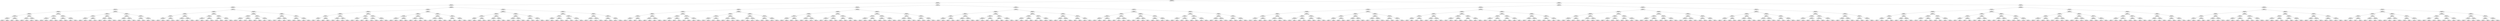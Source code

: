 ## [header material...]
## Command to get the layout: "dot -Teps thisfile > thisfile.eps"
graph "test"
{
node [shape="rectangle", fontsize=10, width=".2", height=".2", margin=0];
graph[fontsize=8];

n000 [label="clustersize = 14060
splitting feature:
((0.356,0.804)-(-0.421,-0.957))"] ;
n000 -- n001 ;
n001 [label="clustersize = 6011
splitting feature:
((-0.699,0.65)-(-0.138,-0.591))"] ;
n001 -- n002 ;
n002 [label="clustersize = 2780
splitting feature:
((-0.615,0.974)-(0.0738,-0.73))"] ;
n002 -- n003 ;
n003 [label="clustersize = 1897
splitting feature:
((-0.938,0.438)-(0.622,0.745))"] ;
n003 -- n004 ;
n004 [label="clustersize = 1132
splitting feature:
((0.666,-0.627)-(0.715,0.815))"] ;
n004 -- n005 ;
n005 [label="clustersize = 470
splitting feature:
((0.149,0.138)-(0.0344,0.654))"] ;
n005 -- n006 ;
n006 [label="clustersize = 209
splitting feature:
((-0.457,0.276)-(0.425,0.681))"] ;
n006 -- n007 ;
n007 [label="clustersize = 103
splitting feature:
((-0.00194,0.0827)-(-0.449,0.892))"] ;
n007 -- n008 ;
n008 [label="clustersize = 89
splitting feature:
((0.632,-0.109)-(0.311,0.796))"] ;
n008 -- n009 ;
n009 [label="clustersize = 40
pupil avg:
[-0.07057937 -0.02011006]"] ;
n008 -- n010 ;
n010 [label="clustersize = 49
pupil avg:
[ 0.11220693  0.06649372]"] ;
n007 -- n011 ;
n011 [label="clustersize = 14
splitting feature:
((-0.769,0.249)-(-0.599,0.105))"] ;
n011 -- n012 ;
n012 [label="clustersize = 7
pupil avg:
[ 0.25806521 -0.00177911]"] ;
n011 -- n013 ;
n013 [label="clustersize = 7
pupil avg:
[ 0.45513918 -0.23539468]"] ;
n006 -- n014 ;
n014 [label="clustersize = 106
splitting feature:
((-0.367,-0.28)-(0.226,-0.35))"] ;
n014 -- n015 ;
n015 [label="clustersize = 51
splitting feature:
((-0.754,-0.579)-(0.144,-0.547))"] ;
n015 -- n016 ;
n016 [label="clustersize = 26
pupil avg:
[ 0.05326445  0.00324455]"] ;
n015 -- n017 ;
n017 [label="clustersize = 25
pupil avg:
[ 0.15681712  0.09577914]"] ;
n014 -- n018 ;
n018 [label="clustersize = 55
splitting feature:
((-0.631,0.142)-(0.607,-0.245))"] ;
n018 -- n019 ;
n019 [label="clustersize = 34
pupil avg:
[ 0.26235638  0.11558262]"] ;
n018 -- n020 ;
n020 [label="clustersize = 21
pupil avg:
[ 0.44886268  0.14685206]"] ;
n005 -- n021 ;
n021 [label="clustersize = 261
splitting feature:
((0.384,-0.307)-(-0.39,0.0644))"] ;
n021 -- n022 ;
n022 [label="clustersize = 101
splitting feature:
((0.0471,0.757)-(0.018,-0.465))"] ;
n022 -- n023 ;
n023 [label="clustersize = 78
splitting feature:
((-0.257,-0.271)-(0.334,-0.234))"] ;
n023 -- n024 ;
n024 [label="clustersize = 18
pupil avg:
[ 0.3209057   0.06396593]"] ;
n023 -- n025 ;
n025 [label="clustersize = 60
pupil avg:
[ 0.52911259  0.14085997]"] ;
n022 -- n026 ;
n026 [label="clustersize = 23
splitting feature:
((-0.99,0.41)-(-0.764,0.698))"] ;
n026 -- n027 ;
n027 [label="clustersize = 4
pupil avg:
[-0.05832214  0.12657859]"] ;
n026 -- n028 ;
n028 [label="clustersize = 19
pupil avg:
[ 0.30876155  0.0281899 ]"] ;
n021 -- n029 ;
n029 [label="clustersize = 160
splitting feature:
((0.538,-0.452)-(0.564,0.445))"] ;
n029 -- n030 ;
n030 [label="clustersize = 67
splitting feature:
((-0.224,-0.282)-(0.244,-0.0532))"] ;
n030 -- n031 ;
n031 [label="clustersize = 52
pupil avg:
[ 0.54879341 -0.06442204]"] ;
n030 -- n032 ;
n032 [label="clustersize = 15
pupil avg:
[ 0.32995138 -0.04168804]"] ;
n029 -- n033 ;
n033 [label="clustersize = 93
splitting feature:
((0.458,0.387)-(-0.991,0.808))"] ;
n033 -- n034 ;
n034 [label="clustersize = 49
pupil avg:
[ 0.12947549 -0.09787218]"] ;
n033 -- n035 ;
n035 [label="clustersize = 44
pupil avg:
[ 0.42767967 -0.16200785]"] ;
n004 -- n036 ;
n036 [label="clustersize = 662
splitting feature:
((0.661,0.51)-(0.137,-0.831))"] ;
n036 -- n037 ;
n037 [label="clustersize = 516
splitting feature:
((-0.276,0.0282)-(-0.178,0.574))"] ;
n037 -- n038 ;
n038 [label="clustersize = 138
splitting feature:
((0.372,0.728)-(-0.497,0.307))"] ;
n038 -- n039 ;
n039 [label="clustersize = 49
splitting feature:
((0.398,-0.439)-(-0.893,-0.106))"] ;
n039 -- n040 ;
n040 [label="clustersize = 11
pupil avg:
[ 0.45594269  0.26193902]"] ;
n039 -- n041 ;
n041 [label="clustersize = 38
pupil avg:
[ 0.26489091 -0.01218088]"] ;
n038 -- n042 ;
n042 [label="clustersize = 89
splitting feature:
((-0.949,0.995)-(-0.237,0.297))"] ;
n042 -- n043 ;
n043 [label="clustersize = 11
pupil avg:
[ 0.61578402 -0.09755217]"] ;
n042 -- n044 ;
n044 [label="clustersize = 78
pupil avg:
[ 0.301613   -0.18064424]"] ;
n037 -- n045 ;
n045 [label="clustersize = 378
splitting feature:
((0.915,0.349)-(0.121,-0.251))"] ;
n045 -- n046 ;
n046 [label="clustersize = 107
splitting feature:
((0.227,0.368)-(-0.473,0.57))"] ;
n046 -- n047 ;
n047 [label="clustersize = 26
pupil avg:
[ 0.27578686 -0.03162196]"] ;
n046 -- n048 ;
n048 [label="clustersize = 81
pupil avg:
[ 0.4388992  -0.19784561]"] ;
n045 -- n049 ;
n049 [label="clustersize = 271
splitting feature:
((0.108,0.19)-(-0.503,0.685))"] ;
n049 -- n050 ;
n050 [label="clustersize = 137
pupil avg:
[ 0.49724574  0.02594516]"] ;
n049 -- n051 ;
n051 [label="clustersize = 134
pupil avg:
[ 0.58850175 -0.14544287]"] ;
n036 -- n052 ;
n052 [label="clustersize = 146
splitting feature:
((0.0484,0.585)-(0.0974,-0.0723))"] ;
n052 -- n053 ;
n053 [label="clustersize = 90
splitting feature:
((-0.139,0.0529)-(-0.321,0.0134))"] ;
n053 -- n054 ;
n054 [label="clustersize = 54
splitting feature:
((-0.308,0.698)-(0.361,0.912))"] ;
n054 -- n055 ;
n055 [label="clustersize = 40
pupil avg:
[ 0.32121637 -0.05380532]"] ;
n054 -- n056 ;
n056 [label="clustersize = 14
pupil avg:
[ 0.3625421   0.12990927]"] ;
n053 -- n057 ;
n057 [label="clustersize = 36
splitting feature:
((-0.397,-0.249)-(-0.117,0.306))"] ;
n057 -- n058 ;
n058 [label="clustersize = 17
pupil avg:
[ 0.5852269  -0.23100131]"] ;
n057 -- n059 ;
n059 [label="clustersize = 19
pupil avg:
[ 0.40104463 -0.14713557]"] ;
n052 -- n060 ;
n060 [label="clustersize = 56
splitting feature:
((-0.0835,0.664)-(-0.223,-0.487))"] ;
n060 -- n061 ;
n061 [label="clustersize = 36
splitting feature:
((0.187,0.161)-(-0.592,0.193))"] ;
n061 -- n062 ;
n062 [label="clustersize = 26
pupil avg:
[ 0.21037674  0.005933  ]"] ;
n061 -- n063 ;
n063 [label="clustersize = 10
pupil avg:
[ 0.439498   -0.08806161]"] ;
n060 -- n064 ;
n064 [label="clustersize = 20
splitting feature:
((-0.549,-0.812)-(0.604,-0.485))"] ;
n064 -- n065 ;
n065 [label="clustersize = 10
pupil avg:
[ 0.16508095 -0.15769601]"] ;
n064 -- n066 ;
n066 [label="clustersize = 10
pupil avg:
[-0.20787925 -0.03948277]"] ;
n003 -- n067 ;
n067 [label="clustersize = 765
splitting feature:
((0.124,0.942)-(0.113,0.298))"] ;
n067 -- n068 ;
n068 [label="clustersize = 276
splitting feature:
((0.921,0.534)-(0.208,-0.104))"] ;
n068 -- n069 ;
n069 [label="clustersize = 61
splitting feature:
((0.957,0.291)-(0.496,-0.37))"] ;
n069 -- n070 ;
n070 [label="clustersize = 45
splitting feature:
((0.893,-0.597)-(0.812,-0.941))"] ;
n070 -- n071 ;
n071 [label="clustersize = 8
splitting feature:
((-0.066,0.773)-(-0.563,0.435))"] ;
n071 -- n072 ;
n072 [label="clustersize = 4
pupil avg:
[ 0.99118984  0.19486548]"] ;
n071 -- n073 ;
n073 [label="clustersize = 4
pupil avg:
[ 0.52440476  0.09880952]"] ;
n070 -- n074 ;
n074 [label="clustersize = 37
splitting feature:
((-0.173,-0.531)-(0.302,-0.872))"] ;
n074 -- n075 ;
n075 [label="clustersize = 28
pupil avg:
[ 0.48786152 -0.08176244]"] ;
n074 -- n076 ;
n076 [label="clustersize = 9
pupil avg:
[ 0.5512647   0.12354629]"] ;
n069 -- n077 ;
n077 [label="clustersize = 16
splitting feature:
((0.698,-0.146)-(-0.684,-0.643))"] ;
n077 -- n078 ;
n078 [label="clustersize = 8
splitting feature:
((-0.781,0.067)-(0.741,0.0546))"] ;
n078 -- n079 ;
n079 [label="clustersize = 4
pupil avg:
[ 0.72755418  0.16352941]"] ;
n078 -- n080 ;
n080 [label="clustersize = 4
pupil avg:
[ 0.37823437  0.19430602]"] ;
n077 -- n081 ;
n081 [label="clustersize = 8
splitting feature:
((-0.616,-0.0725)-(-0.0821,-0.548))"] ;
n081 -- n082 ;
n082 [label="clustersize = 4
pupil avg:
[ 0.27906535  0.24343127]"] ;
n081 -- n083 ;
n083 [label="clustersize = 4
pupil avg:
[-0.51272523  0.08201952]"] ;
n068 -- n084 ;
n084 [label="clustersize = 215
splitting feature:
((-0.834,0.196)-(-0.644,0.346))"] ;
n084 -- n085 ;
n085 [label="clustersize = 17
splitting feature:
((-0.477,0.815)-(0.468,0.0906))"] ;
n085 -- n086 ;
n086 [label="clustersize = 9
splitting feature:
((0.928,0.0357)-(-0.617,-0.606))"] ;
n086 -- n087 ;
n087 [label="clustersize = 4
pupil avg:
[ 0.33550061  0.07350427]"] ;
n086 -- n088 ;
n088 [label="clustersize = 5
pupil avg:
[-0.21050505 -0.07832612]"] ;
n085 -- n089 ;
n089 [label="clustersize = 8
splitting feature:
((0.852,0.902)-(0.0108,-0.985))"] ;
n089 -- n090 ;
n090 [label="clustersize = 4
pupil avg:
[ 0.27264449  0.26409748]"] ;
n089 -- n091 ;
n091 [label="clustersize = 4
pupil avg:
[ 0.79819478  0.18363655]"] ;
n084 -- n092 ;
n092 [label="clustersize = 198
splitting feature:
((-0.199,0.823)-(0.489,0.841))"] ;
n092 -- n093 ;
n093 [label="clustersize = 110
splitting feature:
((-0.0863,0.592)-(0.371,0.636))"] ;
n093 -- n094 ;
n094 [label="clustersize = 75
pupil avg:
[ 0.6795411   0.06507248]"] ;
n093 -- n095 ;
n095 [label="clustersize = 35
pupil avg:
[ 0.62950134  0.2266201 ]"] ;
n092 -- n096 ;
n096 [label="clustersize = 88
splitting feature:
((0.3,0.827)-(-0.743,-0.23))"] ;
n096 -- n097 ;
n097 [label="clustersize = 83
pupil avg:
[ 0.6439324   0.23673771]"] ;
n096 -- n098 ;
n098 [label="clustersize = 5
pupil avg:
[ 0.4264254  0.0753803]"] ;
n067 -- n099 ;
n099 [label="clustersize = 489
splitting feature:
((0.344,-0.258)-(-0.155,-0.709))"] ;
n099 -- n100 ;
n100 [label="clustersize = 362
splitting feature:
((-0.557,-0.229)-(0.845,-0.337))"] ;
n100 -- n101 ;
n101 [label="clustersize = 268
splitting feature:
((0.282,0.225)-(-0.627,0.434))"] ;
n101 -- n102 ;
n102 [label="clustersize = 132
splitting feature:
((0.453,0.762)-(-0.566,-0.059))"] ;
n102 -- n103 ;
n103 [label="clustersize = 68
pupil avg:
[ 0.39519024  0.18954658]"] ;
n102 -- n104 ;
n104 [label="clustersize = 64
pupil avg:
[ 0.27358356  0.19111545]"] ;
n101 -- n105 ;
n105 [label="clustersize = 136
splitting feature:
((0.139,-0.0411)-(-0.291,0.169))"] ;
n105 -- n106 ;
n106 [label="clustersize = 84
pupil avg:
[ 0.46377178  0.16104502]"] ;
n105 -- n107 ;
n107 [label="clustersize = 52
pupil avg:
[ 0.42356621  0.04579697]"] ;
n100 -- n108 ;
n108 [label="clustersize = 94
splitting feature:
((0.463,-0.26)-(-0.141,0.508))"] ;
n108 -- n109 ;
n109 [label="clustersize = 47
splitting feature:
((0.118,0.0764)-(0.377,0.893))"] ;
n109 -- n110 ;
n110 [label="clustersize = 19
pupil avg:
[ 0.48630562  0.25177389]"] ;
n109 -- n111 ;
n111 [label="clustersize = 28
pupil avg:
[ 0.63532863  0.30902187]"] ;
n108 -- n112 ;
n112 [label="clustersize = 47
splitting feature:
((0.359,0.179)-(0.402,0.508))"] ;
n112 -- n113 ;
n113 [label="clustersize = 11
pupil avg:
[ 0.3131893   0.17787611]"] ;
n112 -- n114 ;
n114 [label="clustersize = 36
pupil avg:
[ 0.47514405  0.17913229]"] ;
n099 -- n115 ;
n115 [label="clustersize = 127
splitting feature:
((0.37,0.00459)-(0.957,0.481))"] ;
n115 -- n116 ;
n116 [label="clustersize = 79
splitting feature:
((0.343,0.151)-(0.412,0.809))"] ;
n116 -- n117 ;
n117 [label="clustersize = 39
splitting feature:
((-0.215,0.652)-(0.613,-0.389))"] ;
n117 -- n118 ;
n118 [label="clustersize = 35
pupil avg:
[ 0.17777557  0.10316784]"] ;
n117 -- n119 ;
n119 [label="clustersize = 4
pupil avg:
[-0.33412698 -0.17063492]"] ;
n116 -- n120 ;
n120 [label="clustersize = 40
splitting feature:
((0.277,-0.32)-(-0.367,0.761))"] ;
n120 -- n121 ;
n121 [label="clustersize = 7
pupil avg:
[ 0.47199691  0.24876978]"] ;
n120 -- n122 ;
n122 [label="clustersize = 33
pupil avg:
[ 0.33763681  0.0279604 ]"] ;
n115 -- n123 ;
n123 [label="clustersize = 48
splitting feature:
((0.271,0.103)-(0.171,-0.801))"] ;
n123 -- n124 ;
n124 [label="clustersize = 38
splitting feature:
((0.205,0.387)-(-0.251,0.966))"] ;
n124 -- n125 ;
n125 [label="clustersize = 22
pupil avg:
[ 0.40512458  0.08873304]"] ;
n124 -- n126 ;
n126 [label="clustersize = 16
pupil avg:
[ 0.39973406 -0.03869753]"] ;
n123 -- n127 ;
n127 [label="clustersize = 10
splitting feature:
((-0.911,0.122)-(0.296,-0.257))"] ;
n127 -- n128 ;
n128 [label="clustersize = 5
pupil avg:
[ 0.43054189  0.09157093]"] ;
n127 -- n129 ;
n129 [label="clustersize = 5
pupil avg:
[ 0.5422619   0.28126984]"] ;
n002 -- n130 ;
n130 [label="clustersize = 883
splitting feature:
((-0.972,0.889)-(0.619,-0.148))"] ;
n130 -- n131 ;
n131 [label="clustersize = 313
splitting feature:
((0.344,0.429)-(-0.943,-0.19))"] ;
n131 -- n132 ;
n132 [label="clustersize = 144
splitting feature:
((-0.334,0.287)-(0.153,-0.483))"] ;
n132 -- n133 ;
n133 [label="clustersize = 69
splitting feature:
((-0.323,-0.0295)-(0.343,0.923))"] ;
n133 -- n134 ;
n134 [label="clustersize = 47
splitting feature:
((-0.516,-0.784)-(0.473,-0.734))"] ;
n134 -- n135 ;
n135 [label="clustersize = 8
splitting feature:
((-0.817,0.15)-(0.511,0.117))"] ;
n135 -- n136 ;
n136 [label="clustersize = 4
pupil avg:
[ 0.51371155 -0.0157326 ]"] ;
n135 -- n137 ;
n137 [label="clustersize = 4
pupil avg:
[-0.01981051 -0.0129199 ]"] ;
n134 -- n138 ;
n138 [label="clustersize = 39
splitting feature:
((0.73,0.329)-(0.379,0.586))"] ;
n138 -- n139 ;
n139 [label="clustersize = 5
pupil avg:
[ 0.81009985 -0.0450722 ]"] ;
n138 -- n140 ;
n140 [label="clustersize = 34
pupil avg:
[ 0.52530982 -0.04122702]"] ;
n133 -- n141 ;
n141 [label="clustersize = 22
splitting feature:
((-0.478,0.149)-(-0.213,0.381))"] ;
n141 -- n142 ;
n142 [label="clustersize = 9
splitting feature:
((-0.0297,-0.198)-(0.254,-0.157))"] ;
n142 -- n143 ;
n143 [label="clustersize = 5
pupil avg:
[ 0.11474702  0.08587292]"] ;
n142 -- n144 ;
n144 [label="clustersize = 4
pupil avg:
[ 0.49764608  0.17689198]"] ;
n141 -- n145 ;
n145 [label="clustersize = 13
splitting feature:
((0.157,-0.955)-(-0.177,-0.141))"] ;
n145 -- n146 ;
n146 [label="clustersize = 6
pupil avg:
[ 0.47606572  0.22457663]"] ;
n145 -- n147 ;
n147 [label="clustersize = 7
pupil avg:
[ 0.63229441  0.0681922 ]"] ;
n132 -- n148 ;
n148 [label="clustersize = 75
splitting feature:
((-0.565,0.701)-(0.103,0.785))"] ;
n148 -- n149 ;
n149 [label="clustersize = 17
splitting feature:
((0.272,0.216)-(0.338,0.404))"] ;
n149 -- n150 ;
n150 [label="clustersize = 8
splitting feature:
((0.23,-0.427)-(-0.793,0.134))"] ;
n150 -- n151 ;
n151 [label="clustersize = 4
pupil avg:
[-0.22749042  0.27361795]"] ;
n150 -- n152 ;
n152 [label="clustersize = 4
pupil avg:
[ 0.1623409   0.16194444]"] ;
n149 -- n153 ;
n153 [label="clustersize = 9
splitting feature:
((0.112,0.0554)-(-0.233,-0.281))"] ;
n153 -- n154 ;
n154 [label="clustersize = 4
pupil avg:
[ 0.19185314  0.2797089 ]"] ;
n153 -- n155 ;
n155 [label="clustersize = 5
pupil avg:
[ 0.41978986  0.16113701]"] ;
n148 -- n156 ;
n156 [label="clustersize = 58
splitting feature:
((0.775,0.318)-(-0.429,-0.535))"] ;
n156 -- n157 ;
n157 [label="clustersize = 18
splitting feature:
((0.0216,-0.221)-(0.321,0.821))"] ;
n157 -- n158 ;
n158 [label="clustersize = 4
pupil avg:
[ 0.14415142  0.19046305]"] ;
n157 -- n159 ;
n159 [label="clustersize = 14
pupil avg:
[ 0.68712644  0.18749988]"] ;
n156 -- n160 ;
n160 [label="clustersize = 40
splitting feature:
((0.364,-0.315)-(-0.555,-0.795))"] ;
n160 -- n161 ;
n161 [label="clustersize = 29
pupil avg:
[ 0.42263275  0.16501105]"] ;
n160 -- n162 ;
n162 [label="clustersize = 11
pupil avg:
[ 0.16232803  0.09748617]"] ;
n131 -- n163 ;
n163 [label="clustersize = 169
splitting feature:
((0.188,0.435)-(0.491,0.737))"] ;
n163 -- n164 ;
n164 [label="clustersize = 112
splitting feature:
((-0.86,-0.588)-(0.978,-0.668))"] ;
n164 -- n165 ;
n165 [label="clustersize = 96
splitting feature:
((-0.0724,0.836)-(-0.00963,-0.0613))"] ;
n165 -- n166 ;
n166 [label="clustersize = 40
splitting feature:
((-0.594,-0.126)-(-0.169,-0.493))"] ;
n166 -- n167 ;
n167 [label="clustersize = 17
pupil avg:
[ 0.53602308 -0.08876846]"] ;
n166 -- n168 ;
n168 [label="clustersize = 23
pupil avg:
[ 0.31852694  0.00074635]"] ;
n165 -- n169 ;
n169 [label="clustersize = 56
splitting feature:
((-0.994,0.827)-(0.947,0.944))"] ;
n169 -- n170 ;
n170 [label="clustersize = 44
pupil avg:
[ 0.21902655 -0.04259888]"] ;
n169 -- n171 ;
n171 [label="clustersize = 12
pupil avg:
[ 0.02490688 -0.03446542]"] ;
n164 -- n172 ;
n172 [label="clustersize = 16
splitting feature:
((-0.834,0.632)-(-0.0922,0.261))"] ;
n172 -- n173 ;
n173 [label="clustersize = 8
splitting feature:
((-0.0714,-0.988)-(-0.149,-0.637))"] ;
n173 -- n174 ;
n174 [label="clustersize = 4
pupil avg:
[ 0.69130435  0.03126294]"] ;
n173 -- n175 ;
n175 [label="clustersize = 4
pupil avg:
[ 0.52453163  0.02702703]"] ;
n172 -- n176 ;
n176 [label="clustersize = 8
splitting feature:
((0.244,0.503)-(-0.419,0.0806))"] ;
n176 -- n177 ;
n177 [label="clustersize = 4
pupil avg:
[ 0.27649967  0.01596078]"] ;
n176 -- n178 ;
n178 [label="clustersize = 4
pupil avg:
[ 0.60043048 -0.18734745]"] ;
n163 -- n179 ;
n179 [label="clustersize = 57
splitting feature:
((-0.184,0.267)-(0.0327,-0.882))"] ;
n179 -- n180 ;
n180 [label="clustersize = 33
splitting feature:
((0.758,-0.547)-(0.518,-0.475))"] ;
n180 -- n181 ;
n181 [label="clustersize = 17
splitting feature:
((0.287,0.707)-(-0.746,0.149))"] ;
n181 -- n182 ;
n182 [label="clustersize = 5
pupil avg:
[-0.03811713  0.16016135]"] ;
n181 -- n183 ;
n183 [label="clustersize = 12
pupil avg:
[ 0.16392265  0.07871904]"] ;
n180 -- n184 ;
n184 [label="clustersize = 16
splitting feature:
((0.0529,0.698)-(0.676,-0.248))"] ;
n184 -- n185 ;
n185 [label="clustersize = 11
pupil avg:
[ 0.1683592  -0.09863328]"] ;
n184 -- n186 ;
n186 [label="clustersize = 5
pupil avg:
[ 0.52257804 -0.00919474]"] ;
n179 -- n187 ;
n187 [label="clustersize = 24
splitting feature:
((-0.813,-0.854)-(0.298,-0.126))"] ;
n187 -- n188 ;
n188 [label="clustersize = 12
splitting feature:
((-0.611,0.66)-(0.18,0.543))"] ;
n188 -- n189 ;
n189 [label="clustersize = 8
pupil avg:
[-0.17180836 -0.19981477]"] ;
n188 -- n190 ;
n190 [label="clustersize = 4
pupil avg:
[-0.06620553 -0.12104743]"] ;
n187 -- n191 ;
n191 [label="clustersize = 12
splitting feature:
((0.889,0.522)-(0.149,0.938))"] ;
n191 -- n192 ;
n192 [label="clustersize = 4
pupil avg:
[-0.21929825  0.30701754]"] ;
n191 -- n193 ;
n193 [label="clustersize = 8
pupil avg:
[ 0.02103749  0.09085341]"] ;
n130 -- n194 ;
n194 [label="clustersize = 570
splitting feature:
((-0.205,0.725)-(0.628,-0.322))"] ;
n194 -- n195 ;
n195 [label="clustersize = 377
splitting feature:
((0.0583,0.465)-(-0.388,0.0861))"] ;
n195 -- n196 ;
n196 [label="clustersize = 225
splitting feature:
((-0.78,0.33)-(0.441,0.0246))"] ;
n196 -- n197 ;
n197 [label="clustersize = 172
splitting feature:
((-0.185,0.327)-(-0.0992,-0.456))"] ;
n197 -- n198 ;
n198 [label="clustersize = 95
splitting feature:
((0.524,0.265)-(0.565,0.171))"] ;
n198 -- n199 ;
n199 [label="clustersize = 63
pupil avg:
[ 0.20791185  0.07036422]"] ;
n198 -- n200 ;
n200 [label="clustersize = 32
pupil avg:
[ 0.37126466  0.06049894]"] ;
n197 -- n201 ;
n201 [label="clustersize = 77
splitting feature:
((-0.181,-0.23)-(0.567,0.91))"] ;
n201 -- n202 ;
n202 [label="clustersize = 56
pupil avg:
[ 0.11091735  0.02692985]"] ;
n201 -- n203 ;
n203 [label="clustersize = 21
pupil avg:
[ 0.19914021  0.14615854]"] ;
n196 -- n204 ;
n204 [label="clustersize = 53
splitting feature:
((0.354,-0.0839)-(-0.0799,0.191))"] ;
n204 -- n205 ;
n205 [label="clustersize = 33
splitting feature:
((-0.506,0.685)-(0.41,-0.209))"] ;
n205 -- n206 ;
n206 [label="clustersize = 20
pupil avg:
[ 0.14705186  0.26170996]"] ;
n205 -- n207 ;
n207 [label="clustersize = 13
pupil avg:
[-0.1487174   0.23656571]"] ;
n204 -- n208 ;
n208 [label="clustersize = 20
splitting feature:
((-0.61,-0.275)-(-0.0512,0.56))"] ;
n208 -- n209 ;
n209 [label="clustersize = 9
pupil avg:
[ 0.05075279  0.01841738]"] ;
n208 -- n210 ;
n210 [label="clustersize = 11
pupil avg:
[ 0.35431093  0.0881343 ]"] ;
n195 -- n211 ;
n211 [label="clustersize = 152
splitting feature:
((0.627,-0.985)-(-0.928,0.977))"] ;
n211 -- n212 ;
n212 [label="clustersize = 88
splitting feature:
((-0.609,0.662)-(-0.293,-0.779))"] ;
n212 -- n213 ;
n213 [label="clustersize = 36
splitting feature:
((0.596,0.279)-(0.223,-0.213))"] ;
n213 -- n214 ;
n214 [label="clustersize = 16
pupil avg:
[ 0.11438292  0.06983155]"] ;
n213 -- n215 ;
n215 [label="clustersize = 20
pupil avg:
[ 0.08747414 -0.06882147]"] ;
n212 -- n216 ;
n216 [label="clustersize = 52
splitting feature:
((0.76,-0.744)-(0.911,0.799))"] ;
n216 -- n217 ;
n217 [label="clustersize = 13
pupil avg:
[ 0.04179379 -0.04496519]"] ;
n216 -- n218 ;
n218 [label="clustersize = 39
pupil avg:
[-0.17270706 -0.10910772]"] ;
n211 -- n219 ;
n219 [label="clustersize = 64
splitting feature:
((0.533,0.259)-(0.817,-0.228))"] ;
n219 -- n220 ;
n220 [label="clustersize = 55
splitting feature:
((-0.415,-0.894)-(-0.45,0.762))"] ;
n220 -- n221 ;
n221 [label="clustersize = 7
pupil avg:
[ 0.32386281 -0.06221717]"] ;
n220 -- n222 ;
n222 [label="clustersize = 48
pupil avg:
[ 0.0541407  0.0219004]"] ;
n219 -- n223 ;
n223 [label="clustersize = 9
splitting feature:
((-0.226,-0.303)-(-0.777,0.951))"] ;
n223 -- n224 ;
n224 [label="clustersize = 5
pupil avg:
[ 0.2652838   0.05744361]"] ;
n223 -- n225 ;
n225 [label="clustersize = 4
pupil avg:
[ 0.76158645 -0.07682709]"] ;
n194 -- n226 ;
n226 [label="clustersize = 193
splitting feature:
((-0.185,-0.475)-(-0.757,-0.228))"] ;
n226 -- n227 ;
n227 [label="clustersize = 73
splitting feature:
((0.0838,0.155)-(0.215,0.923))"] ;
n227 -- n228 ;
n228 [label="clustersize = 48
splitting feature:
((-0.907,-0.477)-(0.813,0.38))"] ;
n228 -- n229 ;
n229 [label="clustersize = 14
splitting feature:
((0.704,-0.894)-(0.876,0.86))"] ;
n229 -- n230 ;
n230 [label="clustersize = 10
pupil avg:
[ 0.02453328  0.22045506]"] ;
n229 -- n231 ;
n231 [label="clustersize = 4
pupil avg:
[-0.1605535  -0.13585415]"] ;
n228 -- n232 ;
n232 [label="clustersize = 34
splitting feature:
((0.186,-0.00462)-(0.0877,0.372))"] ;
n232 -- n233 ;
n233 [label="clustersize = 14
pupil avg:
[ 0.08979896  0.28357288]"] ;
n232 -- n234 ;
n234 [label="clustersize = 20
pupil avg:
[ 0.32760027  0.21692965]"] ;
n227 -- n235 ;
n235 [label="clustersize = 25
splitting feature:
((-0.675,-0.0955)-(-0.0807,-0.826))"] ;
n235 -- n236 ;
n236 [label="clustersize = 15
splitting feature:
((0.327,-0.148)-(-0.686,-0.555))"] ;
n236 -- n237 ;
n237 [label="clustersize = 11
pupil avg:
[ 0.46576959  0.20232627]"] ;
n236 -- n238 ;
n238 [label="clustersize = 4
pupil avg:
[ 0.12250107  0.23291077]"] ;
n235 -- n239 ;
n239 [label="clustersize = 10
splitting feature:
((0.0158,-0.101)-(0.304,0.952))"] ;
n239 -- n240 ;
n240 [label="clustersize = 4
pupil avg:
[ 0.47017231  0.19089424]"] ;
n239 -- n241 ;
n241 [label="clustersize = 6
pupil avg:
[ 0.71698631  0.23094337]"] ;
n226 -- n242 ;
n242 [label="clustersize = 120
splitting feature:
((0.279,-0.322)-(0.347,0.274))"] ;
n242 -- n243 ;
n243 [label="clustersize = 56
splitting feature:
((0.141,0.617)-(0.224,-0.263))"] ;
n243 -- n244 ;
n244 [label="clustersize = 14
splitting feature:
((-0.288,-0.248)-(0.593,0.792))"] ;
n244 -- n245 ;
n245 [label="clustersize = 10
pupil avg:
[ 0.05949472  0.07178498]"] ;
n244 -- n246 ;
n246 [label="clustersize = 4
pupil avg:
[ 0.31519231  0.12661172]"] ;
n243 -- n247 ;
n247 [label="clustersize = 42
splitting feature:
((-0.0489,-0.0311)-(-0.743,-0.72))"] ;
n247 -- n248 ;
n248 [label="clustersize = 34
pupil avg:
[-0.05429821  0.18487398]"] ;
n247 -- n249 ;
n249 [label="clustersize = 8
pupil avg:
[-0.31284718  0.25100987]"] ;
n242 -- n250 ;
n250 [label="clustersize = 64
splitting feature:
((0.926,-0.0983)-(0.337,-0.0083))"] ;
n250 -- n251 ;
n251 [label="clustersize = 12
splitting feature:
((0.204,-0.765)-(0.306,0.125))"] ;
n251 -- n252 ;
n252 [label="clustersize = 4
pupil avg:
[ 0.38819966  0.17995843]"] ;
n251 -- n253 ;
n253 [label="clustersize = 8
pupil avg:
[ 0.2421692   0.23359334]"] ;
n250 -- n254 ;
n254 [label="clustersize = 52
splitting feature:
((0.224,0.85)-(-0.192,0.123))"] ;
n254 -- n255 ;
n255 [label="clustersize = 44
pupil avg:
[ 0.10936617  0.24897601]"] ;
n254 -- n256 ;
n256 [label="clustersize = 8
pupil avg:
[-0.03271795  0.05909565]"] ;
n001 -- n257 ;
n257 [label="clustersize = 3231
splitting feature:
((-0.12,-0.957)-(0.87,-0.698))"] ;
n257 -- n258 ;
n258 [label="clustersize = 2444
splitting feature:
((-0.73,-0.434)-(-0.228,0.458))"] ;
n258 -- n259 ;
n259 [label="clustersize = 812
splitting feature:
((-0.305,0.895)-(0.48,-0.259))"] ;
n259 -- n260 ;
n260 [label="clustersize = 278
splitting feature:
((-0.128,-0.131)-(0.16,0.0112))"] ;
n260 -- n261 ;
n261 [label="clustersize = 153
splitting feature:
((0.727,0.825)-(0.37,0.0177))"] ;
n261 -- n262 ;
n262 [label="clustersize = 78
splitting feature:
((-0.761,-0.644)-(0.286,0.832))"] ;
n262 -- n263 ;
n263 [label="clustersize = 45
splitting feature:
((-0.533,-0.223)-(-0.227,-0.17))"] ;
n263 -- n264 ;
n264 [label="clustersize = 7
pupil avg:
[-0.40169743 -0.18283859]"] ;
n263 -- n265 ;
n265 [label="clustersize = 38
pupil avg:
[-0.19711485 -0.03851591]"] ;
n262 -- n266 ;
n266 [label="clustersize = 33
splitting feature:
((-0.855,0.485)-(0.81,0.175))"] ;
n266 -- n267 ;
n267 [label="clustersize = 22
pupil avg:
[ 0.10260903 -0.1814379 ]"] ;
n266 -- n268 ;
n268 [label="clustersize = 11
pupil avg:
[-0.21598891 -0.00133466]"] ;
n261 -- n269 ;
n269 [label="clustersize = 75
splitting feature:
((-0.38,0.736)-(-0.788,0.785))"] ;
n269 -- n270 ;
n270 [label="clustersize = 53
splitting feature:
((-0.302,-0.033)-(-0.161,-0.125))"] ;
n270 -- n271 ;
n271 [label="clustersize = 18
pupil avg:
[ 0.30999685 -0.19237901]"] ;
n270 -- n272 ;
n272 [label="clustersize = 35
pupil avg:
[ 0.06304866  0.03587218]"] ;
n269 -- n273 ;
n273 [label="clustersize = 22
splitting feature:
((0.518,0.954)-(-0.388,-0.463))"] ;
n273 -- n274 ;
n274 [label="clustersize = 7
pupil avg:
[-0.34816856  0.16800778]"] ;
n273 -- n275 ;
n275 [label="clustersize = 15
pupil avg:
[ 0.01895029  0.02062245]"] ;
n260 -- n276 ;
n276 [label="clustersize = 125
splitting feature:
((-0.331,0.82)-(-0.84,-0.171))"] ;
n276 -- n277 ;
n277 [label="clustersize = 69
splitting feature:
((-0.765,0.601)-(0.958,-0.588))"] ;
n277 -- n278 ;
n278 [label="clustersize = 29
splitting feature:
((-0.974,0.904)-(-0.47,0.848))"] ;
n278 -- n279 ;
n279 [label="clustersize = 6
pupil avg:
[ 0.47155546 -0.06945398]"] ;
n278 -- n280 ;
n280 [label="clustersize = 23
pupil avg:
[ 0.06386826  0.04724895]"] ;
n277 -- n281 ;
n281 [label="clustersize = 40
splitting feature:
((0.0051,0.933)-(0.0167,0.0477))"] ;
n281 -- n282 ;
n282 [label="clustersize = 25
pupil avg:
[ 0.52388682  0.22349781]"] ;
n281 -- n283 ;
n283 [label="clustersize = 15
pupil avg:
[ 0.21071743  0.14775065]"] ;
n276 -- n284 ;
n284 [label="clustersize = 56
splitting feature:
((-0.0521,0.147)-(-0.121,0.352))"] ;
n284 -- n285 ;
n285 [label="clustersize = 39
splitting feature:
((0.489,0.334)-(-0.176,0.49))"] ;
n285 -- n286 ;
n286 [label="clustersize = 13
pupil avg:
[ 0.03446013  0.1824411 ]"] ;
n285 -- n287 ;
n287 [label="clustersize = 26
pupil avg:
[-0.03600567  0.05085517]"] ;
n284 -- n288 ;
n288 [label="clustersize = 17
splitting feature:
((-0.31,-0.575)-(0.182,-0.455))"] ;
n288 -- n289 ;
n289 [label="clustersize = 6
pupil avg:
[ 0.41196509  0.10680679]"] ;
n288 -- n290 ;
n290 [label="clustersize = 11
pupil avg:
[ 0.03854662  0.11659998]"] ;
n259 -- n291 ;
n291 [label="clustersize = 534
splitting feature:
((-0.674,-0.506)-(-0.988,0.384))"] ;
n291 -- n292 ;
n292 [label="clustersize = 444
splitting feature:
((-0.801,-0.478)-(0.4,0.204))"] ;
n292 -- n293 ;
n293 [label="clustersize = 293
splitting feature:
((-0.737,-0.421)-(-0.0756,0.992))"] ;
n293 -- n294 ;
n294 [label="clustersize = 281
splitting feature:
((-0.721,0.249)-(-0.841,-0.727))"] ;
n294 -- n295 ;
n295 [label="clustersize = 121
pupil avg:
[-0.15106176  0.10246461]"] ;
n294 -- n296 ;
n296 [label="clustersize = 160
pupil avg:
[-0.3285405   0.13467743]"] ;
n293 -- n297 ;
n297 [label="clustersize = 12
splitting feature:
((-0.0312,0.477)-(-0.838,-0.117))"] ;
n297 -- n298 ;
n298 [label="clustersize = 7
pupil avg:
[ 0.43617047  0.15120648]"] ;
n297 -- n299 ;
n299 [label="clustersize = 5
pupil avg:
[-0.2438564  -0.00854966]"] ;
n292 -- n300 ;
n300 [label="clustersize = 151
splitting feature:
((-0.591,0.468)-(-0.689,-0.958))"] ;
n300 -- n301 ;
n301 [label="clustersize = 94
splitting feature:
((0.282,0.784)-(-0.797,0.851))"] ;
n301 -- n302 ;
n302 [label="clustersize = 81
pupil avg:
[ 0.04335464  0.19425927]"] ;
n301 -- n303 ;
n303 [label="clustersize = 13
pupil avg:
[-0.18650051 -0.01848467]"] ;
n300 -- n304 ;
n304 [label="clustersize = 57
splitting feature:
((-0.856,0.19)-(0.0748,0.799))"] ;
n304 -- n305 ;
n305 [label="clustersize = 13
pupil avg:
[ 0.17997736  0.17561946]"] ;
n304 -- n306 ;
n306 [label="clustersize = 44
pupil avg:
[-0.29426307  0.19450322]"] ;
n291 -- n307 ;
n307 [label="clustersize = 90
splitting feature:
((-0.539,0.827)-(-0.47,-0.374))"] ;
n307 -- n308 ;
n308 [label="clustersize = 24
splitting feature:
((-0.0457,0.498)-(0.338,-0.323))"] ;
n308 -- n309 ;
n309 [label="clustersize = 13
splitting feature:
((0.47,0.515)-(-0.161,0.472))"] ;
n309 -- n310 ;
n310 [label="clustersize = 9
pupil avg:
[-0.02657813  0.12735084]"] ;
n309 -- n311 ;
n311 [label="clustersize = 4
pupil avg:
[ 0.15043605 -0.03306686]"] ;
n308 -- n312 ;
n312 [label="clustersize = 11
splitting feature:
((-0.429,0.971)-(0.298,-0.434))"] ;
n312 -- n313 ;
n313 [label="clustersize = 4
pupil avg:
[-0.0559034   0.17016288]"] ;
n312 -- n314 ;
n314 [label="clustersize = 7
pupil avg:
[-0.18849472  0.15406589]"] ;
n307 -- n315 ;
n315 [label="clustersize = 66
splitting feature:
((-0.884,0.254)-(-0.843,-0.233))"] ;
n315 -- n316 ;
n316 [label="clustersize = 35
splitting feature:
((0.349,0.898)-(-0.121,0.326))"] ;
n316 -- n317 ;
n317 [label="clustersize = 17
pupil avg:
[ 0.38132042  0.26433741]"] ;
n316 -- n318 ;
n318 [label="clustersize = 18
pupil avg:
[ 0.26808752  0.03352803]"] ;
n315 -- n319 ;
n319 [label="clustersize = 31
splitting feature:
((0.646,0.678)-(0.352,0.462))"] ;
n319 -- n320 ;
n320 [label="clustersize = 5
pupil avg:
[-0.26231951 -0.02445455]"] ;
n319 -- n321 ;
n321 [label="clustersize = 26
pupil avg:
[ 0.13961445  0.10250505]"] ;
n258 -- n322 ;
n322 [label="clustersize = 1632
splitting feature:
((0.117,-0.846)-(0.0295,0.841))"] ;
n322 -- n323 ;
n323 [label="clustersize = 602
splitting feature:
((-0.292,0.823)-(0.764,0.416))"] ;
n323 -- n324 ;
n324 [label="clustersize = 439
splitting feature:
((-0.974,-0.151)-(0.886,0.194))"] ;
n324 -- n325 ;
n325 [label="clustersize = 312
splitting feature:
((0.00538,-0.104)-(-0.772,-0.0437))"] ;
n325 -- n326 ;
n326 [label="clustersize = 229
splitting feature:
((0.27,-0.231)-(-0.438,-0.187))"] ;
n326 -- n327 ;
n327 [label="clustersize = 115
pupil avg:
[-0.00072289  0.03335551]"] ;
n326 -- n328 ;
n328 [label="clustersize = 114
pupil avg:
[ 0.06079008 -0.08650489]"] ;
n325 -- n329 ;
n329 [label="clustersize = 83
splitting feature:
((0.169,0.308)-(0.815,0.893))"] ;
n329 -- n330 ;
n330 [label="clustersize = 72
pupil avg:
[ 0.29935442 -0.07505815]"] ;
n329 -- n331 ;
n331 [label="clustersize = 11
pupil avg:
[-0.03221404 -0.03188119]"] ;
n324 -- n332 ;
n332 [label="clustersize = 127
splitting feature:
((0.27,-0.0922)-(-0.581,0.703))"] ;
n332 -- n333 ;
n333 [label="clustersize = 105
splitting feature:
((-0.48,0.314)-(-0.0341,-0.248))"] ;
n333 -- n334 ;
n334 [label="clustersize = 31
pupil avg:
[ 0.12470894  0.20564383]"] ;
n333 -- n335 ;
n335 [label="clustersize = 74
pupil avg:
[-0.06772952  0.16397515]"] ;
n332 -- n336 ;
n336 [label="clustersize = 22
splitting feature:
((-0.683,-0.167)-(-0.836,-0.717))"] ;
n336 -- n337 ;
n337 [label="clustersize = 15
pupil avg:
[ 0.25638711  0.1196162 ]"] ;
n336 -- n338 ;
n338 [label="clustersize = 7
pupil avg:
[-0.12652589 -0.10365356]"] ;
n323 -- n339 ;
n339 [label="clustersize = 163
splitting feature:
((0.594,-0.14)-(0.553,0.478))"] ;
n339 -- n340 ;
n340 [label="clustersize = 60
splitting feature:
((-0.645,-0.194)-(0.559,0.178))"] ;
n340 -- n341 ;
n341 [label="clustersize = 13
splitting feature:
((-0.157,-0.376)-(0.221,0.0284))"] ;
n341 -- n342 ;
n342 [label="clustersize = 9
pupil avg:
[ 0.07822091 -0.11866077]"] ;
n341 -- n343 ;
n343 [label="clustersize = 4
pupil avg:
[-0.28655971  0.18700535]"] ;
n340 -- n344 ;
n344 [label="clustersize = 47
splitting feature:
((0.537,-0.204)-(-0.0788,0.502))"] ;
n344 -- n345 ;
n345 [label="clustersize = 35
pupil avg:
[-0.04274534  0.30399404]"] ;
n344 -- n346 ;
n346 [label="clustersize = 12
pupil avg:
[ 0.11733131  0.08412514]"] ;
n339 -- n347 ;
n347 [label="clustersize = 103
splitting feature:
((0.207,0.749)-(-0.892,-0.00462))"] ;
n347 -- n348 ;
n348 [label="clustersize = 62
splitting feature:
((-0.25,-0.00231)-(0.2,0.409))"] ;
n348 -- n349 ;
n349 [label="clustersize = 34
pupil avg:
[-0.19504801  0.07760359]"] ;
n348 -- n350 ;
n350 [label="clustersize = 28
pupil avg:
[-0.07544384  0.21915344]"] ;
n347 -- n351 ;
n351 [label="clustersize = 41
splitting feature:
((0.806,0.285)-(-0.83,0.544))"] ;
n351 -- n352 ;
n352 [label="clustersize = 29
pupil avg:
[-0.31227575 -0.0577144 ]"] ;
n351 -- n353 ;
n353 [label="clustersize = 12
pupil avg:
[-0.05525585  0.03659247]"] ;
n322 -- n354 ;
n354 [label="clustersize = 1030
splitting feature:
((-0.893,0.488)-(0.163,-0.759))"] ;
n354 -- n355 ;
n355 [label="clustersize = 502
splitting feature:
((-0.0897,-0.775)-(-0.873,0.735))"] ;
n355 -- n356 ;
n356 [label="clustersize = 207
splitting feature:
((0.0982,0.117)-(-0.165,-0.871))"] ;
n356 -- n357 ;
n357 [label="clustersize = 159
splitting feature:
((0.0159,0.285)-(-0.0881,-0.708))"] ;
n357 -- n358 ;
n358 [label="clustersize = 113
pupil avg:
[ 0.17313138 -0.02282506]"] ;
n357 -- n359 ;
n359 [label="clustersize = 46
pupil avg:
[ 0.00776276 -0.02252003]"] ;
n356 -- n360 ;
n360 [label="clustersize = 48
splitting feature:
((-0.992,0.56)-(0.092,0.216))"] ;
n360 -- n361 ;
n361 [label="clustersize = 16
pupil avg:
[ 0.09702025 -0.13693035]"] ;
n360 -- n362 ;
n362 [label="clustersize = 32
pupil avg:
[-0.12334596 -0.10667789]"] ;
n355 -- n363 ;
n363 [label="clustersize = 295
splitting feature:
((-0.496,0.707)-(0.364,0.555))"] ;
n363 -- n364 ;
n364 [label="clustersize = 137
splitting feature:
((0.0645,-0.698)-(-0.0346,-0.222))"] ;
n364 -- n365 ;
n365 [label="clustersize = 36
pupil avg:
[ 0.15582259 -0.09457123]"] ;
n364 -- n366 ;
n366 [label="clustersize = 101
pupil avg:
[ 0.33671727 -0.14981424]"] ;
n363 -- n367 ;
n367 [label="clustersize = 158
splitting feature:
((0.117,0.36)-(-0.00291,-0.961))"] ;
n367 -- n368 ;
n368 [label="clustersize = 124
pupil avg:
[ 0.3246708   0.01357953]"] ;
n367 -- n369 ;
n369 [label="clustersize = 34
pupil avg:
[ 0.08930522  0.01959072]"] ;
n354 -- n370 ;
n370 [label="clustersize = 528
splitting feature:
((-0.866,-0.245)-(0.501,-0.539))"] ;
n370 -- n371 ;
n371 [label="clustersize = 174
splitting feature:
((-0.252,-0.78)-(-0.116,0.37))"] ;
n371 -- n372 ;
n372 [label="clustersize = 24
splitting feature:
((0.255,0.381)-(0.654,0.558))"] ;
n372 -- n373 ;
n373 [label="clustersize = 12
pupil avg:
[ 0.013367   -0.04106373]"] ;
n372 -- n374 ;
n374 [label="clustersize = 12
pupil avg:
[-0.35472722 -0.08720268]"] ;
n371 -- n375 ;
n375 [label="clustersize = 150
splitting feature:
((-0.17,-0.497)-(0.164,0.584))"] ;
n375 -- n376 ;
n376 [label="clustersize = 71
pupil avg:
[ 0.12288884 -0.07448189]"] ;
n375 -- n377 ;
n377 [label="clustersize = 79
pupil avg:
[ 0.21283152  0.11410302]"] ;
n370 -- n378 ;
n378 [label="clustersize = 354
splitting feature:
((0.22,0.887)-(0.0897,-0.0925))"] ;
n378 -- n379 ;
n379 [label="clustersize = 132
splitting feature:
((0.672,0.825)-(-0.207,-0.798))"] ;
n379 -- n380 ;
n380 [label="clustersize = 52
pupil avg:
[ 0.46818956  0.27520753]"] ;
n379 -- n381 ;
n381 [label="clustersize = 80
pupil avg:
[ 0.26688711  0.15381087]"] ;
n378 -- n382 ;
n382 [label="clustersize = 222
splitting feature:
((0.231,-0.505)-(-0.19,0.377))"] ;
n382 -- n383 ;
n383 [label="clustersize = 105
pupil avg:
[ 0.06211546  0.2208031 ]"] ;
n382 -- n384 ;
n384 [label="clustersize = 117
pupil avg:
[ 0.20181591  0.13124861]"] ;
n257 -- n385 ;
n385 [label="clustersize = 787
splitting feature:
((0.0661,0.226)-(-0.0484,0.683))"] ;
n385 -- n386 ;
n386 [label="clustersize = 441
splitting feature:
((-0.85,-0.451)-(0.687,0.365))"] ;
n386 -- n387 ;
n387 [label="clustersize = 184
splitting feature:
((-0.181,0.896)-(-0.633,-0.488))"] ;
n387 -- n388 ;
n388 [label="clustersize = 101
splitting feature:
((-0.0146,0.0234)-(-0.349,-0.729))"] ;
n388 -- n389 ;
n389 [label="clustersize = 72
splitting feature:
((0.13,-0.0396)-(-0.128,0.331))"] ;
n389 -- n390 ;
n390 [label="clustersize = 27
splitting feature:
((0.256,-0.753)-(0.0496,0.562))"] ;
n390 -- n391 ;
n391 [label="clustersize = 8
pupil avg:
[-0.18312226  0.14840673]"] ;
n390 -- n392 ;
n392 [label="clustersize = 19
pupil avg:
[ 0.24879527  0.07980704]"] ;
n389 -- n393 ;
n393 [label="clustersize = 45
splitting feature:
((0.139,-0.693)-(0.808,-0.101))"] ;
n393 -- n394 ;
n394 [label="clustersize = 38
pupil avg:
[ 0.24680805 -0.07277126]"] ;
n393 -- n395 ;
n395 [label="clustersize = 7
pupil avg:
[ 0.06790374 -0.09067742]"] ;
n388 -- n396 ;
n396 [label="clustersize = 29
splitting feature:
((0.591,-0.291)-(-0.479,0.539))"] ;
n396 -- n397 ;
n397 [label="clustersize = 11
splitting feature:
((-0.338,0.00502)-(-0.29,0.695))"] ;
n397 -- n398 ;
n398 [label="clustersize = 6
pupil avg:
[ 0.35016601 -0.05175146]"] ;
n397 -- n399 ;
n399 [label="clustersize = 5
pupil avg:
[ 0.58378446 -0.01650237]"] ;
n396 -- n400 ;
n400 [label="clustersize = 18
splitting feature:
((-0.975,0.616)-(-0.523,-0.0258))"] ;
n400 -- n401 ;
n401 [label="clustersize = 12
pupil avg:
[ 0.30678825 -0.08735128]"] ;
n400 -- n402 ;
n402 [label="clustersize = 6
pupil avg:
[ 0.28287235 -0.23929788]"] ;
n387 -- n403 ;
n403 [label="clustersize = 83
splitting feature:
((0.111,0.108)-(-0.0066,-0.295))"] ;
n403 -- n404 ;
n404 [label="clustersize = 39
splitting feature:
((-0.182,-0.00512)-(-0.137,0.831))"] ;
n404 -- n405 ;
n405 [label="clustersize = 30
splitting feature:
((-0.998,-0.00206)-(-0.345,0.236))"] ;
n405 -- n406 ;
n406 [label="clustersize = 13
pupil avg:
[ 0.23309399  0.13133217]"] ;
n405 -- n407 ;
n407 [label="clustersize = 17
pupil avg:
[-0.10211797 -0.01953981]"] ;
n404 -- n408 ;
n408 [label="clustersize = 9
splitting feature:
((-0.857,0.231)-(0.359,0.227))"] ;
n408 -- n409 ;
n409 [label="clustersize = 5
pupil avg:
[ 0.20343426  0.01140419]"] ;
n408 -- n410 ;
n410 [label="clustersize = 4
pupil avg:
[ 0.6039005   0.21241773]"] ;
n403 -- n411 ;
n411 [label="clustersize = 44
splitting feature:
((-0.146,0.526)-(0.184,0.0182))"] ;
n411 -- n412 ;
n412 [label="clustersize = 15
splitting feature:
((-0.97,0.693)-(0.713,0.841))"] ;
n412 -- n413 ;
n413 [label="clustersize = 11
pupil avg:
[ 0.22863594 -0.14482165]"] ;
n412 -- n414 ;
n414 [label="clustersize = 4
pupil avg:
[-0.30658855 -0.01078477]"] ;
n411 -- n415 ;
n415 [label="clustersize = 29
splitting feature:
((0.0251,-0.506)-(0.669,-0.0676))"] ;
n415 -- n416 ;
n416 [label="clustersize = 22
pupil avg:
[-0.39522681  0.09465756]"] ;
n415 -- n417 ;
n417 [label="clustersize = 7
pupil avg:
[-0.16219377  0.01378446]"] ;
n386 -- n418 ;
n418 [label="clustersize = 257
splitting feature:
((-0.26,0.295)-(-0.507,-0.678))"] ;
n418 -- n419 ;
n419 [label="clustersize = 194
splitting feature:
((-0.695,0.367)-(0.25,0.839))"] ;
n419 -- n420 ;
n420 [label="clustersize = 45
splitting feature:
((-0.687,-0.122)-(0.526,-0.281))"] ;
n420 -- n421 ;
n421 [label="clustersize = 30
splitting feature:
((0.863,-0.12)-(-0.807,0.702))"] ;
n421 -- n422 ;
n422 [label="clustersize = 16
pupil avg:
[ 0.07165234  0.0752741 ]"] ;
n421 -- n423 ;
n423 [label="clustersize = 14
pupil avg:
[ 0.21489105 -0.05463319]"] ;
n420 -- n424 ;
n424 [label="clustersize = 15
splitting feature:
((-0.811,0.499)-(-0.439,0.678))"] ;
n424 -- n425 ;
n425 [label="clustersize = 9
pupil avg:
[ 0.28242512  0.02082702]"] ;
n424 -- n426 ;
n426 [label="clustersize = 6
pupil avg:
[ 0.39265523  0.26114475]"] ;
n419 -- n427 ;
n427 [label="clustersize = 149
splitting feature:
((-0.923,0.297)-(0.771,0.142))"] ;
n427 -- n428 ;
n428 [label="clustersize = 26
splitting feature:
((0.857,0.182)-(0.337,0.33))"] ;
n428 -- n429 ;
n429 [label="clustersize = 4
pupil avg:
[ 0.62456098  0.17203464]"] ;
n428 -- n430 ;
n430 [label="clustersize = 22
pupil avg:
[ 0.22944019  0.03060781]"] ;
n427 -- n431 ;
n431 [label="clustersize = 123
splitting feature:
((-0.162,0.536)-(0.439,0.137))"] ;
n431 -- n432 ;
n432 [label="clustersize = 33
pupil avg:
[ 0.36657235  0.23943956]"] ;
n431 -- n433 ;
n433 [label="clustersize = 90
pupil avg:
[ 0.18283992  0.28364752]"] ;
n418 -- n434 ;
n434 [label="clustersize = 63
splitting feature:
((0.688,-0.157)-(0.15,0.961))"] ;
n434 -- n435 ;
n435 [label="clustersize = 33
splitting feature:
((-0.883,-0.581)-(-0.932,0.309))"] ;
n435 -- n436 ;
n436 [label="clustersize = 14
splitting feature:
((0.143,0.92)-(-0.534,0.441))"] ;
n436 -- n437 ;
n437 [label="clustersize = 7
pupil avg:
[-0.46353496  0.24256364]"] ;
n436 -- n438 ;
n438 [label="clustersize = 7
pupil avg:
[-0.11964334  0.33087914]"] ;
n435 -- n439 ;
n439 [label="clustersize = 19
splitting feature:
((-0.788,0.532)-(-0.856,0.944))"] ;
n439 -- n440 ;
n440 [label="clustersize = 9
pupil avg:
[ 0.1247336   0.30393125]"] ;
n439 -- n441 ;
n441 [label="clustersize = 10
pupil avg:
[-0.07381688  0.26865566]"] ;
n434 -- n442 ;
n442 [label="clustersize = 30
splitting feature:
((0.184,0.579)-(0.0479,-0.265))"] ;
n442 -- n443 ;
n443 [label="clustersize = 13
splitting feature:
((0.904,0.572)-(0.457,0.302))"] ;
n443 -- n444 ;
n444 [label="clustersize = 4
pupil avg:
[ 0.11758899  0.21600243]"] ;
n443 -- n445 ;
n445 [label="clustersize = 9
pupil avg:
[ 0.38603808  0.27573202]"] ;
n442 -- n446 ;
n446 [label="clustersize = 17
splitting feature:
((0.195,0.42)-(0.701,-0.847))"] ;
n446 -- n447 ;
n447 [label="clustersize = 12
pupil avg:
[-0.00684873  0.16184978]"] ;
n446 -- n448 ;
n448 [label="clustersize = 5
pupil avg:
[ 0.2136092   0.02242146]"] ;
n385 -- n449 ;
n449 [label="clustersize = 346
splitting feature:
((-0.957,0.382)-(0.176,0.363))"] ;
n449 -- n450 ;
n450 [label="clustersize = 165
splitting feature:
((-0.00201,-0.861)-(0.785,-0.797))"] ;
n450 -- n451 ;
n451 [label="clustersize = 43
splitting feature:
((-0.111,-0.2)-(-0.424,0.659))"] ;
n451 -- n452 ;
n452 [label="clustersize = 25
splitting feature:
((-0.909,0.859)-(-0.383,-0.00437))"] ;
n452 -- n453 ;
n453 [label="clustersize = 10
splitting feature:
((-0.269,0.501)-(-0.175,0.183))"] ;
n453 -- n454 ;
n454 [label="clustersize = 5
pupil avg:
[ 0.51285211 -0.08635973]"] ;
n453 -- n455 ;
n455 [label="clustersize = 5
pupil avg:
[ 0.32199048 -0.05557866]"] ;
n452 -- n456 ;
n456 [label="clustersize = 15
splitting feature:
((-0.996,0.486)-(-0.0775,0.0126))"] ;
n456 -- n457 ;
n457 [label="clustersize = 4
pupil avg:
[ 0.46059578 -0.1119281 ]"] ;
n456 -- n458 ;
n458 [label="clustersize = 11
pupil avg:
[-0.01536896 -0.04233552]"] ;
n451 -- n459 ;
n459 [label="clustersize = 18
splitting feature:
((-0.432,0.742)-(-0.133,0.417))"] ;
n459 -- n460 ;
n460 [label="clustersize = 8
splitting feature:
((-0.57,0.183)-(0.861,-0.578))"] ;
n460 -- n461 ;
n461 [label="clustersize = 4
pupil avg:
[ 0.68282828 -0.1981241 ]"] ;
n460 -- n462 ;
n462 [label="clustersize = 4
pupil avg:
[ 0.502442   -0.17811355]"] ;
n459 -- n463 ;
n463 [label="clustersize = 10
splitting feature:
((-0.0683,0.251)-(-0.455,0.501))"] ;
n463 -- n464 ;
n464 [label="clustersize = 4
pupil avg:
[ 0.27588076 -0.08194979]"] ;
n463 -- n465 ;
n465 [label="clustersize = 6
pupil avg:
[ 0.49063518 -0.17352298]"] ;
n450 -- n466 ;
n466 [label="clustersize = 122
splitting feature:
((0.468,0.568)-(-0.444,-0.398))"] ;
n466 -- n467 ;
n467 [label="clustersize = 17
splitting feature:
((0.31,0.373)-(0.285,0.943))"] ;
n467 -- n468 ;
n468 [label="clustersize = 9
splitting feature:
((0.157,-0.605)-(0.412,0.0258))"] ;
n468 -- n469 ;
n469 [label="clustersize = 5
pupil avg:
[ 0.17159673  0.03607844]"] ;
n468 -- n470 ;
n470 [label="clustersize = 4
pupil avg:
[ 0.53535714 -0.0475    ]"] ;
n467 -- n471 ;
n471 [label="clustersize = 8
splitting feature:
((0.065,0.396)-(0.77,0.335))"] ;
n471 -- n472 ;
n472 [label="clustersize = 4
pupil avg:
[ 0.48845804  0.15769969]"] ;
n471 -- n473 ;
n473 [label="clustersize = 4
pupil avg:
[ 0.77567758  0.0770751 ]"] ;
n466 -- n474 ;
n474 [label="clustersize = 105
splitting feature:
((0.45,0.51)-(-0.745,-0.835))"] ;
n474 -- n475 ;
n475 [label="clustersize = 82
splitting feature:
((-0.738,-0.688)-(0.0553,0.426))"] ;
n475 -- n476 ;
n476 [label="clustersize = 6
pupil avg:
[ 0.77999805 -0.02006009]"] ;
n475 -- n477 ;
n477 [label="clustersize = 76
pupil avg:
[ 0.58627518 -0.11049216]"] ;
n474 -- n478 ;
n478 [label="clustersize = 23
splitting feature:
((-0.437,0.889)-(0.943,0.149))"] ;
n478 -- n479 ;
n479 [label="clustersize = 19
pupil avg:
[ 0.54096028 -0.13111565]"] ;
n478 -- n480 ;
n480 [label="clustersize = 4
pupil avg:
[-0.09416839  0.10619393]"] ;
n449 -- n481 ;
n481 [label="clustersize = 181
splitting feature:
((-0.65,-0.502)-(-0.12,0.913))"] ;
n481 -- n482 ;
n482 [label="clustersize = 37
splitting feature:
((0.872,-0.843)-(0.189,-0.981))"] ;
n482 -- n483 ;
n483 [label="clustersize = 21
splitting feature:
((0.404,-0.506)-(-0.824,-0.754))"] ;
n483 -- n484 ;
n484 [label="clustersize = 13
splitting feature:
((0.735,-0.785)-(-0.321,-0.342))"] ;
n484 -- n485 ;
n485 [label="clustersize = 6
pupil avg:
[-0.01520865  0.28031043]"] ;
n484 -- n486 ;
n486 [label="clustersize = 7
pupil avg:
[ 0.24544907 -0.0194823 ]"] ;
n483 -- n487 ;
n487 [label="clustersize = 8
splitting feature:
((-0.206,-0.771)-(-0.945,0.0677))"] ;
n487 -- n488 ;
n488 [label="clustersize = 4
pupil avg:
[ 0.28851911 -0.2018004 ]"] ;
n487 -- n489 ;
n489 [label="clustersize = 4
pupil avg:
[ 0.72253788  0.04786255]"] ;
n482 -- n490 ;
n490 [label="clustersize = 16
splitting feature:
((-0.182,0.532)-(-0.657,-0.0305))"] ;
n490 -- n491 ;
n491 [label="clustersize = 8
splitting feature:
((0.163,0.918)-(0.274,-0.918))"] ;
n491 -- n492 ;
n492 [label="clustersize = 4
pupil avg:
[ 0.43345053 -0.18923666]"] ;
n491 -- n493 ;
n493 [label="clustersize = 4
pupil avg:
[-0.2448423  -0.09241399]"] ;
n490 -- n494 ;
n494 [label="clustersize = 8
splitting feature:
((0.168,0.607)-(-0.582,-0.43))"] ;
n494 -- n495 ;
n495 [label="clustersize = 4
pupil avg:
[-0.14206632  0.00956938]"] ;
n494 -- n496 ;
n496 [label="clustersize = 4
pupil avg:
[-0.28635913  0.18358135]"] ;
n481 -- n497 ;
n497 [label="clustersize = 144
splitting feature:
((-0.71,-0.395)-(0.925,-0.91))"] ;
n497 -- n498 ;
n498 [label="clustersize = 56
splitting feature:
((0.239,-0.567)-(0.675,-0.859))"] ;
n498 -- n499 ;
n499 [label="clustersize = 38
splitting feature:
((0.251,0.895)-(-0.902,0.239))"] ;
n499 -- n500 ;
n500 [label="clustersize = 25
pupil avg:
[ 0.40908998  0.07138521]"] ;
n499 -- n501 ;
n501 [label="clustersize = 13
pupil avg:
[ 0.51207939 -0.16461813]"] ;
n498 -- n502 ;
n502 [label="clustersize = 18
splitting feature:
((0.0585,0.992)-(-0.402,0.639))"] ;
n502 -- n503 ;
n503 [label="clustersize = 8
pupil avg:
[ 0.31767093  0.0676222 ]"] ;
n502 -- n504 ;
n504 [label="clustersize = 10
pupil avg:
[-0.03013172 -0.12669447]"] ;
n497 -- n505 ;
n505 [label="clustersize = 88
splitting feature:
((-0.0617,0.776)-(0.381,0.285))"] ;
n505 -- n506 ;
n506 [label="clustersize = 62
splitting feature:
((-0.426,0.396)-(0.814,-0.487))"] ;
n506 -- n507 ;
n507 [label="clustersize = 38
pupil avg:
[ 0.57326465  0.13134203]"] ;
n506 -- n508 ;
n508 [label="clustersize = 24
pupil avg:
[ 0.37251558  0.12365389]"] ;
n505 -- n509 ;
n509 [label="clustersize = 26
splitting feature:
((-0.132,0.0307)-(0.209,0.513))"] ;
n509 -- n510 ;
n510 [label="clustersize = 10
pupil avg:
[-0.05669542  0.20322745]"] ;
n509 -- n511 ;
n511 [label="clustersize = 16
pupil avg:
[ 0.41352495  0.28606489]"] ;
n000 -- n512 ;
n512 [label="clustersize = 8049
splitting feature:
((0.0139,-0.765)-(0.0476,0.742))"] ;
n512 -- n513 ;
n513 [label="clustersize = 4628
splitting feature:
((-0.985,0.543)-(0.13,-0.644))"] ;
n513 -- n514 ;
n514 [label="clustersize = 1144
splitting feature:
((-0.388,-0.537)-(-0.946,0.962))"] ;
n514 -- n515 ;
n515 [label="clustersize = 808
splitting feature:
((-0.446,0.774)-(-0.655,-0.294))"] ;
n515 -- n516 ;
n516 [label="clustersize = 335
splitting feature:
((-0.012,-0.747)-(-0.552,0.0872))"] ;
n516 -- n517 ;
n517 [label="clustersize = 187
splitting feature:
((-0.741,0.999)-(0.611,0.134))"] ;
n517 -- n518 ;
n518 [label="clustersize = 135
splitting feature:
((0.00127,0.226)-(-0.496,-0.971))"] ;
n518 -- n519 ;
n519 [label="clustersize = 92
splitting feature:
((-0.241,-0.711)-(-0.672,0.977))"] ;
n519 -- n520 ;
n520 [label="clustersize = 76
pupil avg:
[ 0.1175707  -0.10470439]"] ;
n519 -- n521 ;
n521 [label="clustersize = 16
pupil avg:
[ 0.28350512 -0.09803544]"] ;
n518 -- n522 ;
n522 [label="clustersize = 43
splitting feature:
((0.452,-0.0729)-(-0.797,0.658))"] ;
n522 -- n523 ;
n523 [label="clustersize = 9
pupil avg:
[ 0.13009809 -0.04925645]"] ;
n522 -- n524 ;
n524 [label="clustersize = 34
pupil avg:
[-0.06381467 -0.23401002]"] ;
n517 -- n525 ;
n525 [label="clustersize = 52
splitting feature:
((0.775,-0.7)-(-0.509,0.917))"] ;
n525 -- n526 ;
n526 [label="clustersize = 14
splitting feature:
((0.576,-0.356)-(-0.706,-0.0455))"] ;
n526 -- n527 ;
n527 [label="clustersize = 8
pupil avg:
[-0.12753114 -0.10084542]"] ;
n526 -- n528 ;
n528 [label="clustersize = 6
pupil avg:
[-0.48250216 -0.15676584]"] ;
n525 -- n529 ;
n529 [label="clustersize = 38
splitting feature:
((0.598,-0.883)-(0.622,0.828))"] ;
n529 -- n530 ;
n530 [label="clustersize = 17
pupil avg:
[ 0.12318664 -0.09439664]"] ;
n529 -- n531 ;
n531 [label="clustersize = 21
pupil avg:
[-0.12088837 -0.11596015]"] ;
n516 -- n532 ;
n532 [label="clustersize = 148
splitting feature:
((0.207,-0.146)-(-0.267,-0.968))"] ;
n532 -- n533 ;
n533 [label="clustersize = 52
splitting feature:
((0.467,0.909)-(0.725,-0.731))"] ;
n533 -- n534 ;
n534 [label="clustersize = 29
splitting feature:
((-0.667,-0.793)-(0.00528,0.979))"] ;
n534 -- n535 ;
n535 [label="clustersize = 18
pupil avg:
[ 0.25273177 -0.2203343 ]"] ;
n534 -- n536 ;
n536 [label="clustersize = 11
pupil avg:
[ 0.07185622 -0.16122464]"] ;
n533 -- n537 ;
n537 [label="clustersize = 23
splitting feature:
((0.456,-0.0266)-(0.0794,0.54))"] ;
n537 -- n538 ;
n538 [label="clustersize = 7
pupil avg:
[ 0.67534318 -0.2920578 ]"] ;
n537 -- n539 ;
n539 [label="clustersize = 16
pupil avg:
[ 0.2312222  -0.17075116]"] ;
n532 -- n540 ;
n540 [label="clustersize = 96
splitting feature:
((-0.259,0.116)-(-0.0988,-0.214))"] ;
n540 -- n541 ;
n541 [label="clustersize = 64
splitting feature:
((-0.865,0.744)-(0.563,-0.343))"] ;
n541 -- n542 ;
n542 [label="clustersize = 50
pupil avg:
[ 0.13607957 -0.24823033]"] ;
n541 -- n543 ;
n543 [label="clustersize = 14
pupil avg:
[ 0.30656961 -0.19463161]"] ;
n540 -- n544 ;
n544 [label="clustersize = 32
splitting feature:
((-0.0119,-0.346)-(-0.615,0.873))"] ;
n544 -- n545 ;
n545 [label="clustersize = 23
pupil avg:
[-0.1780675  -0.16798744]"] ;
n544 -- n546 ;
n546 [label="clustersize = 9
pupil avg:
[ 0.16794987 -0.25158081]"] ;
n515 -- n547 ;
n547 [label="clustersize = 473
splitting feature:
((0.249,0.477)-(0.16,-0.748))"] ;
n547 -- n548 ;
n548 [label="clustersize = 172
splitting feature:
((-0.213,0.906)-(-0.313,0.743))"] ;
n548 -- n549 ;
n549 [label="clustersize = 52
splitting feature:
((0.629,-0.164)-(-0.907,0.451))"] ;
n549 -- n550 ;
n550 [label="clustersize = 10
splitting feature:
((0.978,-0.725)-(0.932,0.688))"] ;
n550 -- n551 ;
n551 [label="clustersize = 5
pupil avg:
[-0.36049099  0.21735046]"] ;
n550 -- n552 ;
n552 [label="clustersize = 5
pupil avg:
[-0.15231355  0.05699111]"] ;
n549 -- n553 ;
n553 [label="clustersize = 42
splitting feature:
((0.975,-0.214)-(-0.507,0.389))"] ;
n553 -- n554 ;
n554 [label="clustersize = 10
pupil avg:
[ 0.39355585  0.00334294]"] ;
n553 -- n555 ;
n555 [label="clustersize = 32
pupil avg:
[-0.00428365 -0.02931246]"] ;
n548 -- n556 ;
n556 [label="clustersize = 120
splitting feature:
((-0.969,-0.88)-(-0.826,-0.761))"] ;
n556 -- n557 ;
n557 [label="clustersize = 28
splitting feature:
((-0.493,-0.239)-(0.031,0.542))"] ;
n557 -- n558 ;
n558 [label="clustersize = 24
pupil avg:
[-0.36636023 -0.2431494 ]"] ;
n557 -- n559 ;
n559 [label="clustersize = 4
pupil avg:
[ 0.30278212 -0.0915454 ]"] ;
n556 -- n560 ;
n560 [label="clustersize = 92
splitting feature:
((-0.929,0.692)-(0.771,-0.846))"] ;
n560 -- n561 ;
n561 [label="clustersize = 57
pupil avg:
[-0.09576273 -0.00916409]"] ;
n560 -- n562 ;
n562 [label="clustersize = 35
pupil avg:
[-0.26848822  0.1372094 ]"] ;
n547 -- n563 ;
n563 [label="clustersize = 301
splitting feature:
((-0.483,-0.632)-(-0.455,0.129))"] ;
n563 -- n564 ;
n564 [label="clustersize = 143
splitting feature:
((0.864,-0.945)-(-0.387,-0.0403))"] ;
n564 -- n565 ;
n565 [label="clustersize = 21
splitting feature:
((0.311,0.749)-(0.123,-0.0504))"] ;
n565 -- n566 ;
n566 [label="clustersize = 6
pupil avg:
[ 0.43001764  0.18151133]"] ;
n565 -- n567 ;
n567 [label="clustersize = 15
pupil avg:
[-0.07725732  0.02503251]"] ;
n564 -- n568 ;
n568 [label="clustersize = 122
splitting feature:
((-0.665,-0.976)-(0.832,-0.981))"] ;
n568 -- n569 ;
n569 [label="clustersize = 100
pupil avg:
[-0.23829412 -0.18472457]"] ;
n568 -- n570 ;
n570 [label="clustersize = 22
pupil avg:
[ 0.02052117 -0.07103956]"] ;
n563 -- n571 ;
n571 [label="clustersize = 158
splitting feature:
((-0.607,0.494)-(-0.196,0.986))"] ;
n571 -- n572 ;
n572 [label="clustersize = 110
splitting feature:
((-0.353,0.849)-(-0.815,-0.595))"] ;
n572 -- n573 ;
n573 [label="clustersize = 18
pupil avg:
[ 0.06978321 -0.22476093]"] ;
n572 -- n574 ;
n574 [label="clustersize = 92
pupil avg:
[-0.12377892 -0.20514307]"] ;
n571 -- n575 ;
n575 [label="clustersize = 48
splitting feature:
((-0.161,-0.0867)-(0.81,-0.282))"] ;
n575 -- n576 ;
n576 [label="clustersize = 37
pupil avg:
[ 0.06016113 -0.20641941]"] ;
n575 -- n577 ;
n577 [label="clustersize = 11
pupil avg:
[ 0.26775307 -0.22335026]"] ;
n514 -- n578 ;
n578 [label="clustersize = 336
splitting feature:
((0.328,0.307)-(-0.576,0.506))"] ;
n578 -- n579 ;
n579 [label="clustersize = 139
splitting feature:
((0.128,-0.362)-(-0.906,0.537))"] ;
n579 -- n580 ;
n580 [label="clustersize = 43
splitting feature:
((-0.566,0.897)-(-0.144,0.914))"] ;
n580 -- n581 ;
n581 [label="clustersize = 19
splitting feature:
((-0.362,-0.211)-(0.467,0.356))"] ;
n581 -- n582 ;
n582 [label="clustersize = 10
splitting feature:
((0.243,0.374)-(0.38,0.395))"] ;
n582 -- n583 ;
n583 [label="clustersize = 6
pupil avg:
[-0.17986111  0.00972222]"] ;
n582 -- n584 ;
n584 [label="clustersize = 4
pupil avg:
[ 0.23958333  0.03125   ]"] ;
n581 -- n585 ;
n585 [label="clustersize = 9
splitting feature:
((-0.323,-0.706)-(-0.999,0.382))"] ;
n585 -- n586 ;
n586 [label="clustersize = 5
pupil avg:
[-0.36172757  0.19654485]"] ;
n585 -- n587 ;
n587 [label="clustersize = 4
pupil avg:
[-0.22045455  0.14383117]"] ;
n580 -- n588 ;
n588 [label="clustersize = 24
splitting feature:
((-0.38,0.633)-(-0.706,0.943))"] ;
n588 -- n589 ;
n589 [label="clustersize = 12
splitting feature:
((-0.5,-0.101)-(-0.293,-0.377))"] ;
n589 -- n590 ;
n590 [label="clustersize = 5
pupil avg:
[ 0.09764623 -0.15855044]"] ;
n589 -- n591 ;
n591 [label="clustersize = 7
pupil avg:
[ 0.37496587 -0.07312507]"] ;
n588 -- n592 ;
n592 [label="clustersize = 12
splitting feature:
((0.367,-0.0187)-(0.243,0.584))"] ;
n592 -- n593 ;
n593 [label="clustersize = 8
pupil avg:
[-0.03203017  0.03418884]"] ;
n592 -- n594 ;
n594 [label="clustersize = 4
pupil avg:
[ 0.29288676  0.07704944]"] ;
n579 -- n595 ;
n595 [label="clustersize = 96
splitting feature:
((-0.354,0.828)-(-0.518,0.738))"] ;
n595 -- n596 ;
n596 [label="clustersize = 80
splitting feature:
((-0.367,0.0383)-(-0.0163,0.597))"] ;
n596 -- n597 ;
n597 [label="clustersize = 42
splitting feature:
((0.224,-0.196)-(-0.0801,0.568))"] ;
n597 -- n598 ;
n598 [label="clustersize = 22
pupil avg:
[ 0.17024713 -0.12647134]"] ;
n597 -- n599 ;
n599 [label="clustersize = 20
pupil avg:
[ 0.31737315 -0.10738599]"] ;
n596 -- n600 ;
n600 [label="clustersize = 38
splitting feature:
((0.881,-0.483)-(-0.656,0.85))"] ;
n600 -- n601 ;
n601 [label="clustersize = 11
pupil avg:
[ 0.52225358 -0.10703975]"] ;
n600 -- n602 ;
n602 [label="clustersize = 27
pupil avg:
[ 0.35295594 -0.06373213]"] ;
n595 -- n603 ;
n603 [label="clustersize = 16
splitting feature:
((-0.295,0.896)-(0.908,-0.387))"] ;
n603 -- n604 ;
n604 [label="clustersize = 8
splitting feature:
((0.6,0.515)-(0.936,0.297))"] ;
n604 -- n605 ;
n605 [label="clustersize = 4
pupil avg:
[-0.24659749  0.15493646]"] ;
n604 -- n606 ;
n606 [label="clustersize = 4
pupil avg:
[ 0.14814011  0.06455903]"] ;
n603 -- n607 ;
n607 [label="clustersize = 8
splitting feature:
((0.604,0.688)-(0.625,-0.893))"] ;
n607 -- n608 ;
n608 [label="clustersize = 4
pupil avg:
[ 0.49458042  0.22732268]"] ;
n607 -- n609 ;
n609 [label="clustersize = 4
pupil avg:
[ 0.09983492  0.18624084]"] ;
n578 -- n610 ;
n610 [label="clustersize = 197
splitting feature:
((0.923,-0.934)-(0.403,-0.971))"] ;
n610 -- n611 ;
n611 [label="clustersize = 36
splitting feature:
((-0.178,0.811)-(0.191,-0.239))"] ;
n611 -- n612 ;
n612 [label="clustersize = 20
splitting feature:
((-0.797,0.309)-(0.12,0.936))"] ;
n612 -- n613 ;
n613 [label="clustersize = 11
splitting feature:
((-0.263,-0.458)-(-0.146,-0.306))"] ;
n613 -- n614 ;
n614 [label="clustersize = 4
pupil avg:
[ 0.25770946 -0.19675383]"] ;
n613 -- n615 ;
n615 [label="clustersize = 7
pupil avg:
[ 0.54437157 -0.25781005]"] ;
n612 -- n616 ;
n616 [label="clustersize = 9
splitting feature:
((-0.198,-0.337)-(-0.775,-0.221))"] ;
n616 -- n617 ;
n617 [label="clustersize = 5
pupil avg:
[ 0.58720231 -0.26553076]"] ;
n616 -- n618 ;
n618 [label="clustersize = 4
pupil avg:
[ 0.87672811 -0.1203533 ]"] ;
n611 -- n619 ;
n619 [label="clustersize = 16
splitting feature:
((-0.775,0.443)-(-0.536,0.879))"] ;
n619 -- n620 ;
n620 [label="clustersize = 8
splitting feature:
((0.123,-0.94)-(0.536,-0.377))"] ;
n620 -- n621 ;
n621 [label="clustersize = 4
pupil avg:
[ 0.23687277 -0.23952679]"] ;
n620 -- n622 ;
n622 [label="clustersize = 4
pupil avg:
[ 0.41558887 -0.09085193]"] ;
n619 -- n623 ;
n623 [label="clustersize = 8
splitting feature:
((-0.467,0.298)-(-0.413,0.718))"] ;
n623 -- n624 ;
n624 [label="clustersize = 4
pupil avg:
[ 0.52974299 -0.25881802]"] ;
n623 -- n625 ;
n625 [label="clustersize = 4
pupil avg:
[ 0.43688975 -0.21177852]"] ;
n610 -- n626 ;
n626 [label="clustersize = 161
splitting feature:
((-0.35,0.0779)-(0.655,-0.918))"] ;
n626 -- n627 ;
n627 [label="clustersize = 132
splitting feature:
((-0.43,0.748)-(-0.582,-0.08))"] ;
n627 -- n628 ;
n628 [label="clustersize = 60
splitting feature:
((0.421,-0.624)-(0.865,-0.195))"] ;
n628 -- n629 ;
n629 [label="clustersize = 53
pupil avg:
[ 0.26983153 -0.19110921]"] ;
n628 -- n630 ;
n630 [label="clustersize = 7
pupil avg:
[-0.00188512 -0.23243225]"] ;
n627 -- n631 ;
n631 [label="clustersize = 72
splitting feature:
((0.384,-0.958)-(-0.914,0.603))"] ;
n631 -- n632 ;
n632 [label="clustersize = 7
pupil avg:
[-0.26034369 -0.04431522]"] ;
n631 -- n633 ;
n633 [label="clustersize = 65
pupil avg:
[ 0.08611417 -0.1857642 ]"] ;
n626 -- n634 ;
n634 [label="clustersize = 29
splitting feature:
((-0.463,0.0999)-(-0.728,-0.394))"] ;
n634 -- n635 ;
n635 [label="clustersize = 21
splitting feature:
((-0.377,-0.585)-(0.326,-0.952))"] ;
n635 -- n636 ;
n636 [label="clustersize = 6
pupil avg:
[ 0.40910576 -0.19167521]"] ;
n635 -- n637 ;
n637 [label="clustersize = 15
pupil avg:
[ 0.73122133 -0.1698795 ]"] ;
n634 -- n638 ;
n638 [label="clustersize = 8
splitting feature:
((-0.207,0.618)-(-0.15,-0.683))"] ;
n638 -- n639 ;
n639 [label="clustersize = 4
pupil avg:
[ 0.47271508 -0.23317764]"] ;
n638 -- n640 ;
n640 [label="clustersize = 4
pupil avg:
[-0.19179118  0.06157577]"] ;
n513 -- n641 ;
n641 [label="clustersize = 3484
splitting feature:
((0.0487,-0.616)-(-0.247,0.382))"] ;
n641 -- n642 ;
n642 [label="clustersize = 2203
splitting feature:
((-0.561,0.659)-(0.517,-0.219))"] ;
n642 -- n643 ;
n643 [label="clustersize = 739
splitting feature:
((-0.0405,0.589)-(-0.45,-0.0954))"] ;
n643 -- n644 ;
n644 [label="clustersize = 332
splitting feature:
((-0.0589,0.963)-(0.723,0.0883))"] ;
n644 -- n645 ;
n645 [label="clustersize = 250
splitting feature:
((-0.925,-0.177)-(0.663,-0.82))"] ;
n645 -- n646 ;
n646 [label="clustersize = 183
splitting feature:
((-0.311,-0.368)-(-0.794,0.0894))"] ;
n646 -- n647 ;
n647 [label="clustersize = 34
pupil avg:
[-0.14148245 -0.0602337 ]"] ;
n646 -- n648 ;
n648 [label="clustersize = 149
pupil avg:
[ 0.05355438  0.03464922]"] ;
n645 -- n649 ;
n649 [label="clustersize = 67
splitting feature:
((0.945,-0.888)-(-0.457,0.564))"] ;
n649 -- n650 ;
n650 [label="clustersize = 31
pupil avg:
[ 0.56969212  0.07116629]"] ;
n649 -- n651 ;
n651 [label="clustersize = 36
pupil avg:
[ 0.05471327  0.07184897]"] ;
n644 -- n652 ;
n652 [label="clustersize = 82
splitting feature:
((-0.439,0.955)-(0.111,-0.169))"] ;
n652 -- n653 ;
n653 [label="clustersize = 10
splitting feature:
((-0.206,-0.274)-(-0.702,-0.742))"] ;
n653 -- n654 ;
n654 [label="clustersize = 6
pupil avg:
[-0.05239523  0.09705137]"] ;
n653 -- n655 ;
n655 [label="clustersize = 4
pupil avg:
[ 0.50227743 -0.18551242]"] ;
n652 -- n656 ;
n656 [label="clustersize = 72
splitting feature:
((-0.0304,-0.858)-(-0.674,0.342))"] ;
n656 -- n657 ;
n657 [label="clustersize = 36
pupil avg:
[-0.30639963  0.03039355]"] ;
n656 -- n658 ;
n658 [label="clustersize = 36
pupil avg:
[-0.08461194  0.08321397]"] ;
n643 -- n659 ;
n659 [label="clustersize = 407
splitting feature:
((-0.707,-0.19)-(-0.195,0.601))"] ;
n659 -- n660 ;
n660 [label="clustersize = 245
splitting feature:
((-0.872,-0.938)-(0.324,-0.276))"] ;
n660 -- n661 ;
n661 [label="clustersize = 125
splitting feature:
((0.328,-0.519)-(-0.418,0.601))"] ;
n661 -- n662 ;
n662 [label="clustersize = 53
pupil avg:
[-0.47693503 -0.10721045]"] ;
n661 -- n663 ;
n663 [label="clustersize = 72
pupil avg:
[-0.20604757 -0.19476403]"] ;
n660 -- n664 ;
n664 [label="clustersize = 120
splitting feature:
((-0.317,0.0577)-(-0.033,-0.47))"] ;
n664 -- n665 ;
n665 [label="clustersize = 25
pupil avg:
[ 0.03944911 -0.15586513]"] ;
n664 -- n666 ;
n666 [label="clustersize = 95
pupil avg:
[-0.20240009  0.12140763]"] ;
n659 -- n667 ;
n667 [label="clustersize = 162
splitting feature:
((-0.914,-0.878)-(0.569,0.874))"] ;
n667 -- n668 ;
n668 [label="clustersize = 113
splitting feature:
((-0.45,-0.118)-(-0.147,0.852))"] ;
n668 -- n669 ;
n669 [label="clustersize = 86
pupil avg:
[-0.0993159 -0.1610129]"] ;
n668 -- n670 ;
n670 [label="clustersize = 27
pupil avg:
[ 0.34948878 -0.11828842]"] ;
n667 -- n671 ;
n671 [label="clustersize = 49
splitting feature:
((-0.903,0.987)-(-0.531,-0.0404))"] ;
n671 -- n672 ;
n672 [label="clustersize = 5
pupil avg:
[-0.55087087  0.156997  ]"] ;
n671 -- n673 ;
n673 [label="clustersize = 44
pupil avg:
[-0.17147013 -0.09056615]"] ;
n642 -- n674 ;
n674 [label="clustersize = 1464
splitting feature:
((-0.922,-0.237)-(0.39,0.731))"] ;
n674 -- n675 ;
n675 [label="clustersize = 986
splitting feature:
((-0.202,-0.981)-(0.193,0.0407))"] ;
n675 -- n676 ;
n676 [label="clustersize = 501
splitting feature:
((0.202,-0.368)-(-0.715,-0.697))"] ;
n676 -- n677 ;
n677 [label="clustersize = 287
splitting feature:
((0.563,-0.945)-(-0.933,-0.719))"] ;
n677 -- n678 ;
n678 [label="clustersize = 129
pupil avg:
[-0.34890043  0.1063733 ]"] ;
n677 -- n679 ;
n679 [label="clustersize = 158
pupil avg:
[-0.36967109 -0.04540751]"] ;
n676 -- n680 ;
n680 [label="clustersize = 214
splitting feature:
((-0.393,-0.158)-(0.504,0.909))"] ;
n680 -- n681 ;
n681 [label="clustersize = 204
pupil avg:
[-0.42268342 -0.11725997]"] ;
n680 -- n682 ;
n682 [label="clustersize = 10
pupil avg:
[ 0.01339315  0.15991786]"] ;
n675 -- n683 ;
n683 [label="clustersize = 485
splitting feature:
((0.552,-0.198)-(-0.28,0.678))"] ;
n683 -- n684 ;
n684 [label="clustersize = 389
splitting feature:
((0.0297,0.6)-(0.953,-0.59))"] ;
n684 -- n685 ;
n685 [label="clustersize = 209
pupil avg:
[-0.20338123  0.12027701]"] ;
n684 -- n686 ;
n686 [label="clustersize = 180
pupil avg:
[-0.42628834  0.16132182]"] ;
n683 -- n687 ;
n687 [label="clustersize = 96
splitting feature:
((0.14,-0.972)-(-0.224,0.155))"] ;
n687 -- n688 ;
n688 [label="clustersize = 24
pupil avg:
[-0.28296946  0.12050406]"] ;
n687 -- n689 ;
n689 [label="clustersize = 72
pupil avg:
[ 0.01723475 -0.05879446]"] ;
n674 -- n690 ;
n690 [label="clustersize = 478
splitting feature:
((-0.557,-0.45)-(0.329,-0.0656))"] ;
n690 -- n691 ;
n691 [label="clustersize = 215
splitting feature:
((0.516,-0.485)-(-0.424,0.677))"] ;
n691 -- n692 ;
n692 [label="clustersize = 167
splitting feature:
((-0.696,0.377)-(-0.542,-0.832))"] ;
n692 -- n693 ;
n693 [label="clustersize = 15
pupil avg:
[-0.1178744   0.22918564]"] ;
n692 -- n694 ;
n694 [label="clustersize = 152
pupil avg:
[-0.35683376  0.18507676]"] ;
n691 -- n695 ;
n695 [label="clustersize = 48
splitting feature:
((0.256,-0.0757)-(-0.103,0.946))"] ;
n695 -- n696 ;
n696 [label="clustersize = 39
pupil avg:
[-0.25084637  0.08620744]"] ;
n695 -- n697 ;
n697 [label="clustersize = 9
pupil avg:
[ 0.03728037  0.01011649]"] ;
n690 -- n698 ;
n698 [label="clustersize = 263
splitting feature:
((0.788,-0.336)-(-0.93,-0.373))"] ;
n698 -- n699 ;
n699 [label="clustersize = 227
splitting feature:
((0.225,-0.611)-(-0.074,-0.513))"] ;
n699 -- n700 ;
n700 [label="clustersize = 129
pupil avg:
[-0.26081915  0.28781898]"] ;
n699 -- n701 ;
n701 [label="clustersize = 98
pupil avg:
[-0.19082267  0.18094983]"] ;
n698 -- n702 ;
n702 [label="clustersize = 36
splitting feature:
((0.436,-0.3)-(0.0971,0.973))"] ;
n702 -- n703 ;
n703 [label="clustersize = 22
pupil avg:
[-0.20032296  0.22098917]"] ;
n702 -- n704 ;
n704 [label="clustersize = 14
pupil avg:
[ 0.24872285  0.14402684]"] ;
n641 -- n705 ;
n705 [label="clustersize = 1281
splitting feature:
((-0.153,0.616)-(-0.192,-0.405))"] ;
n705 -- n706 ;
n706 [label="clustersize = 476
splitting feature:
((-0.506,0.941)-(0.146,-0.543))"] ;
n706 -- n707 ;
n707 [label="clustersize = 144
splitting feature:
((0.634,0.155)-(0.926,-0.56))"] ;
n707 -- n708 ;
n708 [label="clustersize = 81
splitting feature:
((-0.96,-0.962)-(-0.622,0.184))"] ;
n708 -- n709 ;
n709 [label="clustersize = 32
splitting feature:
((0.0744,0.557)-(-0.589,0.293))"] ;
n709 -- n710 ;
n710 [label="clustersize = 24
pupil avg:
[ 0.42260596  0.04881552]"] ;
n709 -- n711 ;
n711 [label="clustersize = 8
pupil avg:
[ 0.18277695 -0.11747736]"] ;
n708 -- n712 ;
n712 [label="clustersize = 49
splitting feature:
((-0.88,-0.62)-(0.39,0.258))"] ;
n712 -- n713 ;
n713 [label="clustersize = 30
pupil avg:
[ 0.10577509 -0.14905286]"] ;
n712 -- n714 ;
n714 [label="clustersize = 19
pupil avg:
[ 0.2491461   0.00604872]"] ;
n707 -- n715 ;
n715 [label="clustersize = 63
splitting feature:
((-0.583,0.087)-(0.428,0.14))"] ;
n715 -- n716 ;
n716 [label="clustersize = 49
splitting feature:
((-0.873,-0.963)-(0.248,0.211))"] ;
n716 -- n717 ;
n717 [label="clustersize = 31
pupil avg:
[ 0.52606284 -0.25987586]"] ;
n716 -- n718 ;
n718 [label="clustersize = 18
pupil avg:
[ 0.31266527 -0.16561202]"] ;
n715 -- n719 ;
n719 [label="clustersize = 14
splitting feature:
((0.401,-0.07)-(-0.225,0.769))"] ;
n719 -- n720 ;
n720 [label="clustersize = 5
pupil avg:
[-0.04817246 -0.02540541]"] ;
n719 -- n721 ;
n721 [label="clustersize = 9
pupil avg:
[ 0.3927558  -0.05962152]"] ;
n706 -- n722 ;
n722 [label="clustersize = 332
splitting feature:
((-0.928,-0.105)-(0.899,0.839))"] ;
n722 -- n723 ;
n723 [label="clustersize = 247
splitting feature:
((-0.178,0.982)-(0.471,-0.177))"] ;
n723 -- n724 ;
n724 [label="clustersize = 122
splitting feature:
((0.0632,-0.741)-(-0.254,0.919))"] ;
n724 -- n725 ;
n725 [label="clustersize = 62
pupil avg:
[ 0.09118056 -0.06999884]"] ;
n724 -- n726 ;
n726 [label="clustersize = 60
pupil avg:
[ 0.24539207 -0.13571172]"] ;
n723 -- n727 ;
n727 [label="clustersize = 125
splitting feature:
((0.0691,0.116)-(-0.221,-0.053))"] ;
n727 -- n728 ;
n728 [label="clustersize = 49
pupil avg:
[ 0.04768953  0.04850235]"] ;
n727 -- n729 ;
n729 [label="clustersize = 76
pupil avg:
[-0.02517482 -0.16084897]"] ;
n722 -- n730 ;
n730 [label="clustersize = 85
splitting feature:
((-0.368,0.83)-(0.865,-0.531))"] ;
n730 -- n731 ;
n731 [label="clustersize = 56
splitting feature:
((-0.23,-0.884)-(0.814,-0.932))"] ;
n731 -- n732 ;
n732 [label="clustersize = 49
pupil avg:
[ 0.11081117 -0.0191746 ]"] ;
n731 -- n733 ;
n733 [label="clustersize = 7
pupil avg:
[ 0.41621947 -0.15205409]"] ;
n730 -- n734 ;
n734 [label="clustersize = 29
splitting feature:
((-0.288,0.584)-(-0.685,-0.57))"] ;
n734 -- n735 ;
n735 [label="clustersize = 21
pupil avg:
[ 0.06018265  0.22783903]"] ;
n734 -- n736 ;
n736 [label="clustersize = 8
pupil avg:
[-0.35986924  0.31979495]"] ;
n705 -- n737 ;
n737 [label="clustersize = 805
splitting feature:
((-0.613,-0.597)-(-0.318,0.916))"] ;
n737 -- n738 ;
n738 [label="clustersize = 581
splitting feature:
((-0.422,-0.0772)-(0.0944,0.25))"] ;
n738 -- n739 ;
n739 [label="clustersize = 418
splitting feature:
((-0.367,-0.778)-(-0.256,0.454))"] ;
n739 -- n740 ;
n740 [label="clustersize = 212
splitting feature:
((-0.467,0.47)-(0.272,0.0889))"] ;
n740 -- n741 ;
n741 [label="clustersize = 128
pupil avg:
[-0.33131999 -0.21539016]"] ;
n740 -- n742 ;
n742 [label="clustersize = 84
pupil avg:
[-0.26427294 -0.09522489]"] ;
n739 -- n743 ;
n743 [label="clustersize = 206
splitting feature:
((-0.267,0.913)-(-0.0477,-0.952))"] ;
n743 -- n744 ;
n744 [label="clustersize = 32
pupil avg:
[ 0.03910593 -0.15549148]"] ;
n743 -- n745 ;
n745 [label="clustersize = 174
pupil avg:
[-0.19164729 -0.13960208]"] ;
n738 -- n746 ;
n746 [label="clustersize = 163
splitting feature:
((-0.204,-0.476)-(0.0222,0.819))"] ;
n746 -- n747 ;
n747 [label="clustersize = 138
splitting feature:
((0.00128,-0.17)-(-0.318,0.0339))"] ;
n747 -- n748 ;
n748 [label="clustersize = 88
pupil avg:
[-0.20284426 -0.01447388]"] ;
n747 -- n749 ;
n749 [label="clustersize = 50
pupil avg:
[ 0.02689484 -0.06156949]"] ;
n746 -- n750 ;
n750 [label="clustersize = 25
splitting feature:
((0.841,0.245)-(-0.766,0.413))"] ;
n750 -- n751 ;
n751 [label="clustersize = 7
pupil avg:
[-0.05933153 -0.00843054]"] ;
n750 -- n752 ;
n752 [label="clustersize = 18
pupil avg:
[ 0.16174916 -0.05767826]"] ;
n737 -- n753 ;
n753 [label="clustersize = 224
splitting feature:
((-0.433,-0.721)-(-0.624,0.393))"] ;
n753 -- n754 ;
n754 [label="clustersize = 109
splitting feature:
((-0.234,-0.792)-(0.357,-0.331))"] ;
n754 -- n755 ;
n755 [label="clustersize = 79
splitting feature:
((0.911,0.0115)-(-0.356,0.871))"] ;
n755 -- n756 ;
n756 [label="clustersize = 8
pupil avg:
[-0.32194938 -0.21585382]"] ;
n755 -- n757 ;
n757 [label="clustersize = 71
pupil avg:
[ 0.00291494 -0.15527115]"] ;
n754 -- n758 ;
n758 [label="clustersize = 30
splitting feature:
((-0.0229,-0.827)-(-0.902,0.175))"] ;
n758 -- n759 ;
n759 [label="clustersize = 23
pupil avg:
[-0.29461765  0.06468207]"] ;
n758 -- n760 ;
n760 [label="clustersize = 7
pupil avg:
[ 0.12986115 -0.10131869]"] ;
n753 -- n761 ;
n761 [label="clustersize = 115
splitting feature:
((-0.301,0.982)-(0.677,0.761))"] ;
n761 -- n762 ;
n762 [label="clustersize = 88
splitting feature:
((-0.222,0.175)-(-0.171,0.0344))"] ;
n762 -- n763 ;
n763 [label="clustersize = 47
pupil avg:
[ 0.20746029 -0.13591808]"] ;
n762 -- n764 ;
n764 [label="clustersize = 41
pupil avg:
[ 0.08179588 -0.06162425]"] ;
n761 -- n765 ;
n765 [label="clustersize = 27
splitting feature:
((0.732,0.343)-(-0.619,-0.529))"] ;
n765 -- n766 ;
n766 [label="clustersize = 9
pupil avg:
[-0.19013906 -0.0742531 ]"] ;
n765 -- n767 ;
n767 [label="clustersize = 18
pupil avg:
[ 0.02851339 -0.02457318]"] ;
n512 -- n768 ;
n768 [label="clustersize = 3421
splitting feature:
((0.413,0.449)-(-0.313,-0.68))"] ;
n768 -- n769 ;
n769 [label="clustersize = 1060
splitting feature:
((-0.169,-0.649)-(-0.685,-0.907))"] ;
n769 -- n770 ;
n770 [label="clustersize = 448
splitting feature:
((-0.0871,-0.841)-(-0.513,0.932))"] ;
n770 -- n771 ;
n771 [label="clustersize = 235
splitting feature:
((-0.842,-0.875)-(0.529,0.339))"] ;
n771 -- n772 ;
n772 [label="clustersize = 41
splitting feature:
((-0.586,0.536)-(0.688,-0.772))"] ;
n772 -- n773 ;
n773 [label="clustersize = 20
splitting feature:
((-0.618,0.944)-(0.526,-0.503))"] ;
n773 -- n774 ;
n774 [label="clustersize = 8
splitting feature:
((-0.914,0.203)-(0.343,0.284))"] ;
n774 -- n775 ;
n775 [label="clustersize = 4
pupil avg:
[-0.21004102 -0.12175431]"] ;
n774 -- n776 ;
n776 [label="clustersize = 4
pupil avg:
[ 0.1571662   0.04565826]"] ;
n773 -- n777 ;
n777 [label="clustersize = 12
splitting feature:
((0.514,-0.33)-(0.859,0.367))"] ;
n777 -- n778 ;
n778 [label="clustersize = 4
pupil avg:
[-0.45654678 -0.07949309]"] ;
n777 -- n779 ;
n779 [label="clustersize = 8
pupil avg:
[-0.26146983 -0.1351309 ]"] ;
n772 -- n780 ;
n780 [label="clustersize = 21
splitting feature:
((-0.751,0.618)-(0.79,0.631))"] ;
n780 -- n781 ;
n781 [label="clustersize = 10
splitting feature:
((0.102,-0.456)-(0.292,-0.17))"] ;
n781 -- n782 ;
n782 [label="clustersize = 4
pupil avg:
[ 0.45260856  0.14425426]"] ;
n781 -- n783 ;
n783 [label="clustersize = 6
pupil avg:
[ 0.08190806  0.03059619]"] ;
n780 -- n784 ;
n784 [label="clustersize = 11
splitting feature:
((0.289,0.59)-(0.756,-0.693))"] ;
n784 -- n785 ;
n785 [label="clustersize = 5
pupil avg:
[-0.18285487  0.10173745]"] ;
n784 -- n786 ;
n786 [label="clustersize = 6
pupil avg:
[ 0.05928185 -0.0572282 ]"] ;
n771 -- n787 ;
n787 [label="clustersize = 194
splitting feature:
((0.652,0.329)-(-0.411,-0.755))"] ;
n787 -- n788 ;
n788 [label="clustersize = 59
splitting feature:
((0.615,-0.584)-(-0.619,-0.854))"] ;
n788 -- n789 ;
n789 [label="clustersize = 39
splitting feature:
((0.426,0.723)-(-0.454,-0.262))"] ;
n789 -- n790 ;
n790 [label="clustersize = 10
pupil avg:
[ 0.43711047  0.21595446]"] ;
n789 -- n791 ;
n791 [label="clustersize = 29
pupil avg:
[ 0.17904917  0.13742572]"] ;
n788 -- n792 ;
n792 [label="clustersize = 20
splitting feature:
((-0.717,-0.553)-(-0.129,0.239))"] ;
n792 -- n793 ;
n793 [label="clustersize = 5
pupil avg:
[-0.19841159 -0.03982026]"] ;
n792 -- n794 ;
n794 [label="clustersize = 15
pupil avg:
[ 0.1221005   0.09720418]"] ;
n787 -- n795 ;
n795 [label="clustersize = 135
splitting feature:
((0.19,0.172)-(-0.62,-0.111))"] ;
n795 -- n796 ;
n796 [label="clustersize = 109
splitting feature:
((0.712,0.206)-(-0.823,0.0408))"] ;
n796 -- n797 ;
n797 [label="clustersize = 39
pupil avg:
[ 0.03120094  0.16070874]"] ;
n796 -- n798 ;
n798 [label="clustersize = 70
pupil avg:
[ 0.12410031  0.04671275]"] ;
n795 -- n799 ;
n799 [label="clustersize = 26
splitting feature:
((-0.68,-0.309)-(-0.998,-0.903))"] ;
n799 -- n800 ;
n800 [label="clustersize = 21
pupil avg:
[ 0.00650722 -0.00291601]"] ;
n799 -- n801 ;
n801 [label="clustersize = 5
pupil avg:
[-0.37236317 -0.23826502]"] ;
n770 -- n802 ;
n802 [label="clustersize = 213
splitting feature:
((0.869,0.878)-(-0.798,-0.401))"] ;
n802 -- n803 ;
n803 [label="clustersize = 73
splitting feature:
((-0.328,-0.273)-(0.249,0.453))"] ;
n803 -- n804 ;
n804 [label="clustersize = 16
splitting feature:
((0.401,-0.176)-(-0.487,-0.84))"] ;
n804 -- n805 ;
n805 [label="clustersize = 8
splitting feature:
((0.884,0.582)-(-0.884,0.772))"] ;
n805 -- n806 ;
n806 [label="clustersize = 4
pupil avg:
[ 0.42504163  0.21988012]"] ;
n805 -- n807 ;
n807 [label="clustersize = 4
pupil avg:
[ 0.09123365  0.15222694]"] ;
n804 -- n808 ;
n808 [label="clustersize = 8
splitting feature:
((0.0946,-0.398)-(0.723,-0.152))"] ;
n808 -- n809 ;
n809 [label="clustersize = 4
pupil avg:
[-0.06248403  0.01424738]"] ;
n808 -- n810 ;
n810 [label="clustersize = 4
pupil avg:
[ 0.10618895 -0.28777473]"] ;
n803 -- n811 ;
n811 [label="clustersize = 57
splitting feature:
((0.0147,0.856)-(0.483,-0.113))"] ;
n811 -- n812 ;
n812 [label="clustersize = 40
splitting feature:
((-0.133,0.92)-(0.0562,-0.479))"] ;
n812 -- n813 ;
n813 [label="clustersize = 13
pupil avg:
[ 0.47716213  0.0626344 ]"] ;
n812 -- n814 ;
n814 [label="clustersize = 27
pupil avg:
[ 0.40299665  0.23830718]"] ;
n811 -- n815 ;
n815 [label="clustersize = 17
splitting feature:
((0.776,-0.723)-(0.599,-0.842))"] ;
n815 -- n816 ;
n816 [label="clustersize = 11
pupil avg:
[ 0.37943869  0.2680804 ]"] ;
n815 -- n817 ;
n817 [label="clustersize = 6
pupil avg:
[ 0.17853408  0.25933474]"] ;
n802 -- n818 ;
n818 [label="clustersize = 140
splitting feature:
((0.864,0.0995)-(0.397,-0.403))"] ;
n818 -- n819 ;
n819 [label="clustersize = 30
splitting feature:
((-0.19,0.499)-(0.207,0.281))"] ;
n819 -- n820 ;
n820 [label="clustersize = 15
splitting feature:
((-0.541,0.261)-(0.0731,0.476))"] ;
n820 -- n821 ;
n821 [label="clustersize = 5
pupil avg:
[ 0.45330724 -0.24712372]"] ;
n820 -- n822 ;
n822 [label="clustersize = 10
pupil avg:
[ 0.03859896 -0.12557074]"] ;
n819 -- n823 ;
n823 [label="clustersize = 15
splitting feature:
((-0.169,0.898)-(-0.811,0.134))"] ;
n823 -- n824 ;
n824 [label="clustersize = 4
pupil avg:
[ 0.22544828  0.11316214]"] ;
n823 -- n825 ;
n825 [label="clustersize = 11
pupil avg:
[-0.08258088 -0.01843198]"] ;
n818 -- n826 ;
n826 [label="clustersize = 110
splitting feature:
((-0.746,-0.633)-(0.466,0.601))"] ;
n826 -- n827 ;
n827 [label="clustersize = 55
splitting feature:
((0.332,-0.377)-(-0.231,0.409))"] ;
n827 -- n828 ;
n828 [label="clustersize = 22
pupil avg:
[ 0.30497422  0.09769435]"] ;
n827 -- n829 ;
n829 [label="clustersize = 33
pupil avg:
[ 0.12785879 -0.03424324]"] ;
n826 -- n830 ;
n830 [label="clustersize = 55
splitting feature:
((0.0823,-0.826)-(0.518,-0.756))"] ;
n830 -- n831 ;
n831 [label="clustersize = 33
pupil avg:
[ 0.24427117  0.1008962 ]"] ;
n830 -- n832 ;
n832 [label="clustersize = 22
pupil avg:
[ 0.52544231  0.07197625]"] ;
n769 -- n833 ;
n833 [label="clustersize = 612
splitting feature:
((-0.202,-0.142)-(0.306,-0.707))"] ;
n833 -- n834 ;
n834 [label="clustersize = 431
splitting feature:
((-0.225,0.851)-(-0.601,0.249))"] ;
n834 -- n835 ;
n835 [label="clustersize = 265
splitting feature:
((-0.835,-0.534)-(-0.784,0.344))"] ;
n835 -- n836 ;
n836 [label="clustersize = 85
splitting feature:
((-0.913,0.802)-(0.55,0.816))"] ;
n836 -- n837 ;
n837 [label="clustersize = 45
splitting feature:
((-0.978,-0.00119)-(-0.506,-0.324))"] ;
n837 -- n838 ;
n838 [label="clustersize = 36
pupil avg:
[ 0.47603323 -0.01368982]"] ;
n837 -- n839 ;
n839 [label="clustersize = 9
pupil avg:
[ 0.00198161 -0.17746171]"] ;
n836 -- n840 ;
n840 [label="clustersize = 40
splitting feature:
((-0.439,0.44)-(-0.705,0.969))"] ;
n840 -- n841 ;
n841 [label="clustersize = 33
pupil avg:
[ 0.45039243  0.23464693]"] ;
n840 -- n842 ;
n842 [label="clustersize = 7
pupil avg:
[ 0.17109501  0.1494586 ]"] ;
n835 -- n843 ;
n843 [label="clustersize = 180
splitting feature:
((-0.854,0.971)-(0.244,-0.366))"] ;
n843 -- n844 ;
n844 [label="clustersize = 132
splitting feature:
((-0.967,0.954)-(-0.0742,-0.336))"] ;
n844 -- n845 ;
n845 [label="clustersize = 100
pupil avg:
[ 0.6074241 -0.1004794]"] ;
n844 -- n846 ;
n846 [label="clustersize = 32
pupil avg:
[ 0.43965718 -0.07158195]"] ;
n843 -- n847 ;
n847 [label="clustersize = 48
splitting feature:
((-0.834,0.4)-(-0.0325,0.027))"] ;
n847 -- n848 ;
n848 [label="clustersize = 16
pupil avg:
[ 0.20770613 -0.01782192]"] ;
n847 -- n849 ;
n849 [label="clustersize = 32
pupil avg:
[ 0.49882643  0.02296701]"] ;
n834 -- n850 ;
n850 [label="clustersize = 166
splitting feature:
((0.154,0.533)-(-0.162,-0.27))"] ;
n850 -- n851 ;
n851 [label="clustersize = 97
splitting feature:
((-0.273,0.141)-(0.0445,0.977))"] ;
n851 -- n852 ;
n852 [label="clustersize = 44
splitting feature:
((-0.613,0.815)-(0.385,-0.36))"] ;
n852 -- n853 ;
n853 [label="clustersize = 30
pupil avg:
[ 0.36355572 -0.05287968]"] ;
n852 -- n854 ;
n854 [label="clustersize = 14
pupil avg:
[ 0.00412399  0.06183003]"] ;
n851 -- n855 ;
n855 [label="clustersize = 53
splitting feature:
((0.0294,-0.153)-(0.327,0.693))"] ;
n855 -- n856 ;
n856 [label="clustersize = 21
pupil avg:
[ 0.35294737  0.12316996]"] ;
n855 -- n857 ;
n857 [label="clustersize = 32
pupil avg:
[ 0.5802573   0.18988591]"] ;
n850 -- n858 ;
n858 [label="clustersize = 69
splitting feature:
((-0.858,0.637)-(-0.774,-0.753))"] ;
n858 -- n859 ;
n859 [label="clustersize = 26
splitting feature:
((-0.0785,0.985)-(0.866,0.406))"] ;
n859 -- n860 ;
n860 [label="clustersize = 18
pupil avg:
[ 0.40330145 -0.08681737]"] ;
n859 -- n861 ;
n861 [label="clustersize = 8
pupil avg:
[-0.08891136 -0.25223065]"] ;
n858 -- n862 ;
n862 [label="clustersize = 43
splitting feature:
((-0.538,-0.0938)-(-0.00107,0.267))"] ;
n862 -- n863 ;
n863 [label="clustersize = 22
pupil avg:
[-0.19294371 -0.11369197]"] ;
n862 -- n864 ;
n864 [label="clustersize = 21
pupil avg:
[ 0.01511968  0.03415261]"] ;
n833 -- n865 ;
n865 [label="clustersize = 181
splitting feature:
((0.271,-0.785)-(-0.849,-0.95))"] ;
n865 -- n866 ;
n866 [label="clustersize = 87
splitting feature:
((-0.861,0.932)-(0.871,-0.0396))"] ;
n866 -- n867 ;
n867 [label="clustersize = 35
splitting feature:
((-0.332,-0.81)-(0.36,-0.473))"] ;
n867 -- n868 ;
n868 [label="clustersize = 8
splitting feature:
((0.466,-0.203)-(-0.252,0.937))"] ;
n868 -- n869 ;
n869 [label="clustersize = 4
pupil avg:
[-0.20849979  0.05472035]"] ;
n868 -- n870 ;
n870 [label="clustersize = 4
pupil avg:
[ 0.13218741 -0.06803883]"] ;
n867 -- n871 ;
n871 [label="clustersize = 27
splitting feature:
((0.00959,0.111)-(-0.121,-0.913))"] ;
n871 -- n872 ;
n872 [label="clustersize = 21
pupil avg:
[ 0.2443939  0.1583715]"] ;
n871 -- n873 ;
n873 [label="clustersize = 6
pupil avg:
[ 0.49791153 -0.03095083]"] ;
n866 -- n874 ;
n874 [label="clustersize = 52
splitting feature:
((-0.188,0.0653)-(-0.116,-0.136))"] ;
n874 -- n875 ;
n875 [label="clustersize = 22
splitting feature:
((0.116,-0.0236)-(0.394,-0.978))"] ;
n875 -- n876 ;
n876 [label="clustersize = 18
pupil avg:
[-0.10332121  0.23923309]"] ;
n875 -- n877 ;
n877 [label="clustersize = 4
pupil avg:
[-0.32968786  0.29357485]"] ;
n874 -- n878 ;
n878 [label="clustersize = 30
splitting feature:
((-0.411,0.865)-(-0.158,0.794))"] ;
n878 -- n879 ;
n879 [label="clustersize = 8
pupil avg:
[ 0.31235225  0.21809582]"] ;
n878 -- n880 ;
n880 [label="clustersize = 22
pupil avg:
[ 0.04194583  0.20031413]"] ;
n865 -- n881 ;
n881 [label="clustersize = 94
splitting feature:
((-0.766,-0.632)-(0.392,-0.124))"] ;
n881 -- n882 ;
n882 [label="clustersize = 39
splitting feature:
((-0.911,0.198)-(0.0382,0.91))"] ;
n882 -- n883 ;
n883 [label="clustersize = 22
splitting feature:
((0.427,-0.593)-(0.455,-0.713))"] ;
n883 -- n884 ;
n884 [label="clustersize = 17
pupil avg:
[ 0.22060517  0.16859282]"] ;
n883 -- n885 ;
n885 [label="clustersize = 5
pupil avg:
[-0.06014256 -0.07228195]"] ;
n882 -- n886 ;
n886 [label="clustersize = 17
splitting feature:
((0.478,-0.322)-(0.442,0.804))"] ;
n886 -- n887 ;
n887 [label="clustersize = 11
pupil avg:
[ 0.31934864  0.29747287]"] ;
n886 -- n888 ;
n888 [label="clustersize = 6
pupil avg:
[ 0.53853785  0.10364011]"] ;
n881 -- n889 ;
n889 [label="clustersize = 55
splitting feature:
((0.368,0.849)-(0.325,0.344))"] ;
n889 -- n890 ;
n890 [label="clustersize = 12
splitting feature:
((-0.307,-0.486)-(0.602,-0.127))"] ;
n890 -- n891 ;
n891 [label="clustersize = 5
pupil avg:
[ 0.58986473  0.21431699]"] ;
n890 -- n892 ;
n892 [label="clustersize = 7
pupil avg:
[ 0.73303607  0.05908934]"] ;
n889 -- n893 ;
n893 [label="clustersize = 43
splitting feature:
((-0.847,-0.957)-(0.471,0.651))"] ;
n893 -- n894 ;
n894 [label="clustersize = 36
pupil avg:
[ 0.43923231  0.23628156]"] ;
n893 -- n895 ;
n895 [label="clustersize = 7
pupil avg:
[ 0.1772307   0.36567089]"] ;
n768 -- n896 ;
n896 [label="clustersize = 2361
splitting feature:
((-0.333,0.858)-(-0.0662,0.843))"] ;
n896 -- n897 ;
n897 [label="clustersize = 847
splitting feature:
((0.179,-0.0386)-(-0.316,0.987))"] ;
n897 -- n898 ;
n898 [label="clustersize = 343
splitting feature:
((-0.497,0.925)-(-0.18,-0.418))"] ;
n898 -- n899 ;
n899 [label="clustersize = 92
splitting feature:
((-0.93,-0.923)-(-0.265,-0.3))"] ;
n899 -- n900 ;
n900 [label="clustersize = 33
splitting feature:
((0.977,-0.105)-(0.78,0.525))"] ;
n900 -- n901 ;
n901 [label="clustersize = 17
splitting feature:
((0.11,-0.242)-(-0.112,0.0587))"] ;
n901 -- n902 ;
n902 [label="clustersize = 7
pupil avg:
[ 0.51566388  0.05352853]"] ;
n901 -- n903 ;
n903 [label="clustersize = 10
pupil avg:
[ 0.57832923 -0.19935604]"] ;
n900 -- n904 ;
n904 [label="clustersize = 16
splitting feature:
((0.0224,0.77)-(-0.909,0.249))"] ;
n904 -- n905 ;
n905 [label="clustersize = 8
pupil avg:
[ 0.23148335  0.09949166]"] ;
n904 -- n906 ;
n906 [label="clustersize = 8
pupil avg:
[ 0.10258968 -0.24072122]"] ;
n899 -- n907 ;
n907 [label="clustersize = 59
splitting feature:
((-0.616,0.947)-(-0.88,0.114))"] ;
n907 -- n908 ;
n908 [label="clustersize = 18
splitting feature:
((-0.314,-0.433)-(-0.261,0.667))"] ;
n908 -- n909 ;
n909 [label="clustersize = 8
pupil avg:
[ 0.01345003  0.0267247 ]"] ;
n908 -- n910 ;
n910 [label="clustersize = 10
pupil avg:
[ 0.28968571 -0.16672567]"] ;
n907 -- n911 ;
n911 [label="clustersize = 41
splitting feature:
((0.507,0.417)-(-0.672,0.199))"] ;
n911 -- n912 ;
n912 [label="clustersize = 5
pupil avg:
[ 0.09214397  0.00720543]"] ;
n911 -- n913 ;
n913 [label="clustersize = 36
pupil avg:
[-0.0701267  -0.22714502]"] ;
n898 -- n914 ;
n914 [label="clustersize = 251
splitting feature:
((-0.244,0.53)-(-0.045,-0.226))"] ;
n914 -- n915 ;
n915 [label="clustersize = 87
splitting feature:
((0.145,-0.465)-(0.782,0.801))"] ;
n915 -- n916 ;
n916 [label="clustersize = 74
splitting feature:
((-0.0834,0.55)-(-0.147,0.102))"] ;
n916 -- n917 ;
n917 [label="clustersize = 30
pupil avg:
[ 0.26693017 -0.05527469]"] ;
n916 -- n918 ;
n918 [label="clustersize = 44
pupil avg:
[ 0.06535423 -0.10075708]"] ;
n915 -- n919 ;
n919 [label="clustersize = 13
splitting feature:
((-0.942,0.0913)-(0.646,-0.795))"] ;
n919 -- n920 ;
n920 [label="clustersize = 6
pupil avg:
[-0.28967076 -0.17539873]"] ;
n919 -- n921 ;
n921 [label="clustersize = 7
pupil avg:
[-0.08982085  0.05339411]"] ;
n914 -- n922 ;
n922 [label="clustersize = 164
splitting feature:
((-0.365,-0.594)-(-0.0794,0.0402))"] ;
n922 -- n923 ;
n923 [label="clustersize = 71
splitting feature:
((0.194,-0.453)-(-0.45,0.994))"] ;
n923 -- n924 ;
n924 [label="clustersize = 60
pupil avg:
[-0.31226053 -0.1195005 ]"] ;
n923 -- n925 ;
n925 [label="clustersize = 11
pupil avg:
[ 0.0430977  -0.05026012]"] ;
n922 -- n926 ;
n926 [label="clustersize = 93
splitting feature:
((-0.771,0.769)-(0.317,0.865))"] ;
n926 -- n927 ;
n927 [label="clustersize = 58
pupil avg:
[-0.11411668 -0.01566845]"] ;
n926 -- n928 ;
n928 [label="clustersize = 35
pupil avg:
[ 0.05983511  0.06658704]"] ;
n897 -- n929 ;
n929 [label="clustersize = 504
splitting feature:
((-0.365,0.566)-(-0.464,-0.33))"] ;
n929 -- n930 ;
n930 [label="clustersize = 345
splitting feature:
((0.556,0.52)-(0.966,-0.541))"] ;
n930 -- n931 ;
n931 [label="clustersize = 146
splitting feature:
((-0.815,0.4)-(-0.133,0.126))"] ;
n931 -- n932 ;
n932 [label="clustersize = 52
splitting feature:
((-0.94,0.977)-(-0.127,-0.896))"] ;
n932 -- n933 ;
n933 [label="clustersize = 33
pupil avg:
[ 0.50171045 -0.20474837]"] ;
n932 -- n934 ;
n934 [label="clustersize = 19
pupil avg:
[ 0.39335639 -0.03983984]"] ;
n931 -- n935 ;
n935 [label="clustersize = 94
splitting feature:
((0.341,-0.515)-(0.849,0.59))"] ;
n935 -- n936 ;
n936 [label="clustersize = 74
pupil avg:
[ 0.28661667 -0.09945775]"] ;
n935 -- n937 ;
n937 [label="clustersize = 20
pupil avg:
[ 0.10876547 -0.21933011]"] ;
n930 -- n938 ;
n938 [label="clustersize = 199
splitting feature:
((-0.678,0.488)-(0.0615,0.878))"] ;
n938 -- n939 ;
n939 [label="clustersize = 90
splitting feature:
((-0.318,0.659)-(-0.286,-0.824))"] ;
n939 -- n940 ;
n940 [label="clustersize = 84
pupil avg:
[ 0.43317255 -0.19054237]"] ;
n939 -- n941 ;
n941 [label="clustersize = 6
pupil avg:
[ 0.01408556 -0.07961407]"] ;
n938 -- n942 ;
n942 [label="clustersize = 109
splitting feature:
((0.549,-0.989)-(0.044,0.367))"] ;
n942 -- n943 ;
n943 [label="clustersize = 37
pupil avg:
[ 0.62001838 -0.16282075]"] ;
n942 -- n944 ;
n944 [label="clustersize = 72
pupil avg:
[ 0.50043432 -0.18378047]"] ;
n929 -- n945 ;
n945 [label="clustersize = 159
splitting feature:
((-0.361,0.943)-(-0.48,-0.547))"] ;
n945 -- n946 ;
n946 [label="clustersize = 58
splitting feature:
((-0.285,0.659)-(-0.358,-0.27))"] ;
n946 -- n947 ;
n947 [label="clustersize = 24
splitting feature:
((0.819,-0.986)-(0.97,0.275))"] ;
n947 -- n948 ;
n948 [label="clustersize = 19
pupil avg:
[ 0.46399662 -0.20657298]"] ;
n947 -- n949 ;
n949 [label="clustersize = 5
pupil avg:
[-0.02944369 -0.20844071]"] ;
n946 -- n950 ;
n950 [label="clustersize = 34
splitting feature:
((-0.332,-0.288)-(-0.187,0.269))"] ;
n950 -- n951 ;
n951 [label="clustersize = 16
pupil avg:
[-0.10475839 -0.13728805]"] ;
n950 -- n952 ;
n952 [label="clustersize = 18
pupil avg:
[ 0.16892291 -0.17096734]"] ;
n945 -- n953 ;
n953 [label="clustersize = 101
splitting feature:
((-0.608,-0.491)-(-0.863,0.651))"] ;
n953 -- n954 ;
n954 [label="clustersize = 68
splitting feature:
((0.279,0.0569)-(-0.0904,0.802))"] ;
n954 -- n955 ;
n955 [label="clustersize = 33
pupil avg:
[-0.31850355  0.01244653]"] ;
n954 -- n956 ;
n956 [label="clustersize = 35
pupil avg:
[-0.03482777 -0.21246774]"] ;
n953 -- n957 ;
n957 [label="clustersize = 33
splitting feature:
((-0.204,-0.0467)-(-0.824,0.853))"] ;
n957 -- n958 ;
n958 [label="clustersize = 19
pupil avg:
[-0.05849211 -0.16731495]"] ;
n957 -- n959 ;
n959 [label="clustersize = 14
pupil avg:
[ 0.28479909 -0.10904871]"] ;
n896 -- n960 ;
n960 [label="clustersize = 1514
splitting feature:
((-0.204,0.76)-(-0.0126,-0.114))"] ;
n960 -- n961 ;
n961 [label="clustersize = 479
splitting feature:
((-0.942,0.903)-(-0.059,-0.599))"] ;
n961 -- n962 ;
n962 [label="clustersize = 176
splitting feature:
((-0.359,-0.332)-(-0.0178,0.541))"] ;
n962 -- n963 ;
n963 [label="clustersize = 65
splitting feature:
((-0.245,-0.156)-(-0.977,0.873))"] ;
n963 -- n964 ;
n964 [label="clustersize = 40
splitting feature:
((-0.276,-0.292)-(-0.16,0.233))"] ;
n964 -- n965 ;
n965 [label="clustersize = 14
pupil avg:
[-0.10476645 -0.2418332 ]"] ;
n964 -- n966 ;
n966 [label="clustersize = 26
pupil avg:
[ 0.13379884 -0.08737046]"] ;
n963 -- n967 ;
n967 [label="clustersize = 25
splitting feature:
((-0.367,0.392)-(-0.949,0.725))"] ;
n967 -- n968 ;
n968 [label="clustersize = 17
pupil avg:
[ 0.14071425 -0.17811806]"] ;
n967 -- n969 ;
n969 [label="clustersize = 8
pupil avg:
[ 0.49703754 -0.10246813]"] ;
n962 -- n970 ;
n970 [label="clustersize = 111
splitting feature:
((-0.477,-0.437)-(-0.254,0.38))"] ;
n970 -- n971 ;
n971 [label="clustersize = 25
splitting feature:
((0.706,-0.988)-(-0.941,-0.562))"] ;
n971 -- n972 ;
n972 [label="clustersize = 7
pupil avg:
[ 0.57809598  0.01424991]"] ;
n971 -- n973 ;
n973 [label="clustersize = 18
pupil avg:
[ 0.11033281 -0.11850444]"] ;
n970 -- n974 ;
n974 [label="clustersize = 86
splitting feature:
((0.736,-0.948)-(-0.935,0.706))"] ;
n974 -- n975 ;
n975 [label="clustersize = 18
pupil avg:
[ 0.71347339 -0.00100451]"] ;
n974 -- n976 ;
n976 [label="clustersize = 68
pupil avg:
[ 0.50320012 -0.07394659]"] ;
n961 -- n977 ;
n977 [label="clustersize = 303
splitting feature:
((-0.0943,0.909)-(-0.065,-0.473))"] ;
n977 -- n978 ;
n978 [label="clustersize = 161
splitting feature:
((-0.286,0.908)-(0.2,0.452))"] ;
n978 -- n979 ;
n979 [label="clustersize = 85
splitting feature:
((-0.432,-0.663)-(0.603,-0.932))"] ;
n979 -- n980 ;
n980 [label="clustersize = 61
pupil avg:
[ 0.23653822 -0.16245392]"] ;
n979 -- n981 ;
n981 [label="clustersize = 24
pupil avg:
[ 0.57926218 -0.0611105 ]"] ;
n978 -- n982 ;
n982 [label="clustersize = 76
splitting feature:
((-0.161,0.971)-(0.577,0.905))"] ;
n982 -- n983 ;
n983 [label="clustersize = 60
pupil avg:
[ 0.25325005 -0.01311612]"] ;
n982 -- n984 ;
n984 [label="clustersize = 16
pupil avg:
[-0.00942979  0.10538682]"] ;
n977 -- n985 ;
n985 [label="clustersize = 142
splitting feature:
((0.778,0.461)-(0.377,-0.516))"] ;
n985 -- n986 ;
n986 [label="clustersize = 39
splitting feature:
((0.434,0.494)-(0.322,-0.015))"] ;
n986 -- n987 ;
n987 [label="clustersize = 32
pupil avg:
[-0.37167179 -0.19237859]"] ;
n986 -- n988 ;
n988 [label="clustersize = 7
pupil avg:
[-0.18238835 -0.01773944]"] ;
n985 -- n989 ;
n989 [label="clustersize = 103
splitting feature:
((-0.0952,-0.366)-(-0.116,0.272))"] ;
n989 -- n990 ;
n990 [label="clustersize = 24
pupil avg:
[-0.03427011 -0.1146956 ]"] ;
n989 -- n991 ;
n991 [label="clustersize = 79
pupil avg:
[ 0.16247106 -0.04764399]"] ;
n960 -- n992 ;
n992 [label="clustersize = 1035
splitting feature:
((-0.977,-0.306)-(0.118,-0.0469))"] ;
n992 -- n993 ;
n993 [label="clustersize = 275
splitting feature:
((0.0374,0.108)-(0.0607,-0.558))"] ;
n993 -- n994 ;
n994 [label="clustersize = 171
splitting feature:
((-0.177,-0.361)-(-0.0668,0.746))"] ;
n994 -- n995 ;
n995 [label="clustersize = 92
splitting feature:
((0.11,0.863)-(0.441,0.117))"] ;
n995 -- n996 ;
n996 [label="clustersize = 59
pupil avg:
[-0.00339389 -0.10617026]"] ;
n995 -- n997 ;
n997 [label="clustersize = 33
pupil avg:
[-0.25434698 -0.06892124]"] ;
n994 -- n998 ;
n998 [label="clustersize = 79
splitting feature:
((0.803,0.459)-(0.659,-0.163))"] ;
n998 -- n999 ;
n999 [label="clustersize = 34
pupil avg:
[-0.01301817 -0.13758334]"] ;
n998 -- n1000 ;
n1000 [label="clustersize = 45
pupil avg:
[ 0.16905847 -0.05642335]"] ;
n993 -- n1001 ;
n1001 [label="clustersize = 104
splitting feature:
((-0.276,-0.332)-(-0.418,0.627))"] ;
n1001 -- n1002 ;
n1002 [label="clustersize = 91
splitting feature:
((0.704,-0.959)-(-0.977,0.704))"] ;
n1002 -- n1003 ;
n1003 [label="clustersize = 45
pupil avg:
[-0.34212401 -0.06318062]"] ;
n1002 -- n1004 ;
n1004 [label="clustersize = 46
pupil avg:
[-0.17747401 -0.12129956]"] ;
n1001 -- n1005 ;
n1005 [label="clustersize = 13
splitting feature:
((-0.198,0.46)-(0.155,-0.517))"] ;
n1005 -- n1006 ;
n1006 [label="clustersize = 8
pupil avg:
[ 0.23115022 -0.08820861]"] ;
n1005 -- n1007 ;
n1007 [label="clustersize = 5
pupil avg:
[-0.24008222 -0.00270626]"] ;
n992 -- n1008 ;
n1008 [label="clustersize = 760
splitting feature:
((0.0662,0.913)-(-0.377,0.525))"] ;
n1008 -- n1009 ;
n1009 [label="clustersize = 497
splitting feature:
((-0.242,-0.443)-(-0.916,0.787))"] ;
n1009 -- n1010 ;
n1010 [label="clustersize = 400
splitting feature:
((-0.411,-0.875)-(-0.713,0.415))"] ;
n1010 -- n1011 ;
n1011 [label="clustersize = 193
pupil avg:
[ 0.00046463  0.02744031]"] ;
n1010 -- n1012 ;
n1012 [label="clustersize = 207
pupil avg:
[ 0.11113823  0.04113487]"] ;
n1009 -- n1013 ;
n1013 [label="clustersize = 97
splitting feature:
((0.871,-0.864)-(-0.482,0.454))"] ;
n1013 -- n1014 ;
n1014 [label="clustersize = 47
pupil avg:
[ 0.28198738  0.03200957]"] ;
n1013 -- n1015 ;
n1015 [label="clustersize = 50
pupil avg:
[ 0.1285129  -0.00986629]"] ;
n1008 -- n1016 ;
n1016 [label="clustersize = 263
splitting feature:
((0.879,0.445)-(-0.342,0.828))"] ;
n1016 -- n1017 ;
n1017 [label="clustersize = 66
splitting feature:
((0.242,-0.186)-(0.535,0.714))"] ;
n1017 -- n1018 ;
n1018 [label="clustersize = 59
pupil avg:
[-0.0704608  -0.02701602]"] ;
n1017 -- n1019 ;
n1019 [label="clustersize = 7
pupil avg:
[-0.47744628 -0.12827893]"] ;
n1016 -- n1020 ;
n1020 [label="clustersize = 197
splitting feature:
((0.275,-0.493)-(-0.533,-0.623))"] ;
n1020 -- n1021 ;
n1021 [label="clustersize = 77
pupil avg:
[ 0.08468209  0.00815413]"] ;
n1020 -- n1022 ;
n1022 [label="clustersize = 120
pupil avg:
[-0.0317999  -0.04662014]"] ;
}